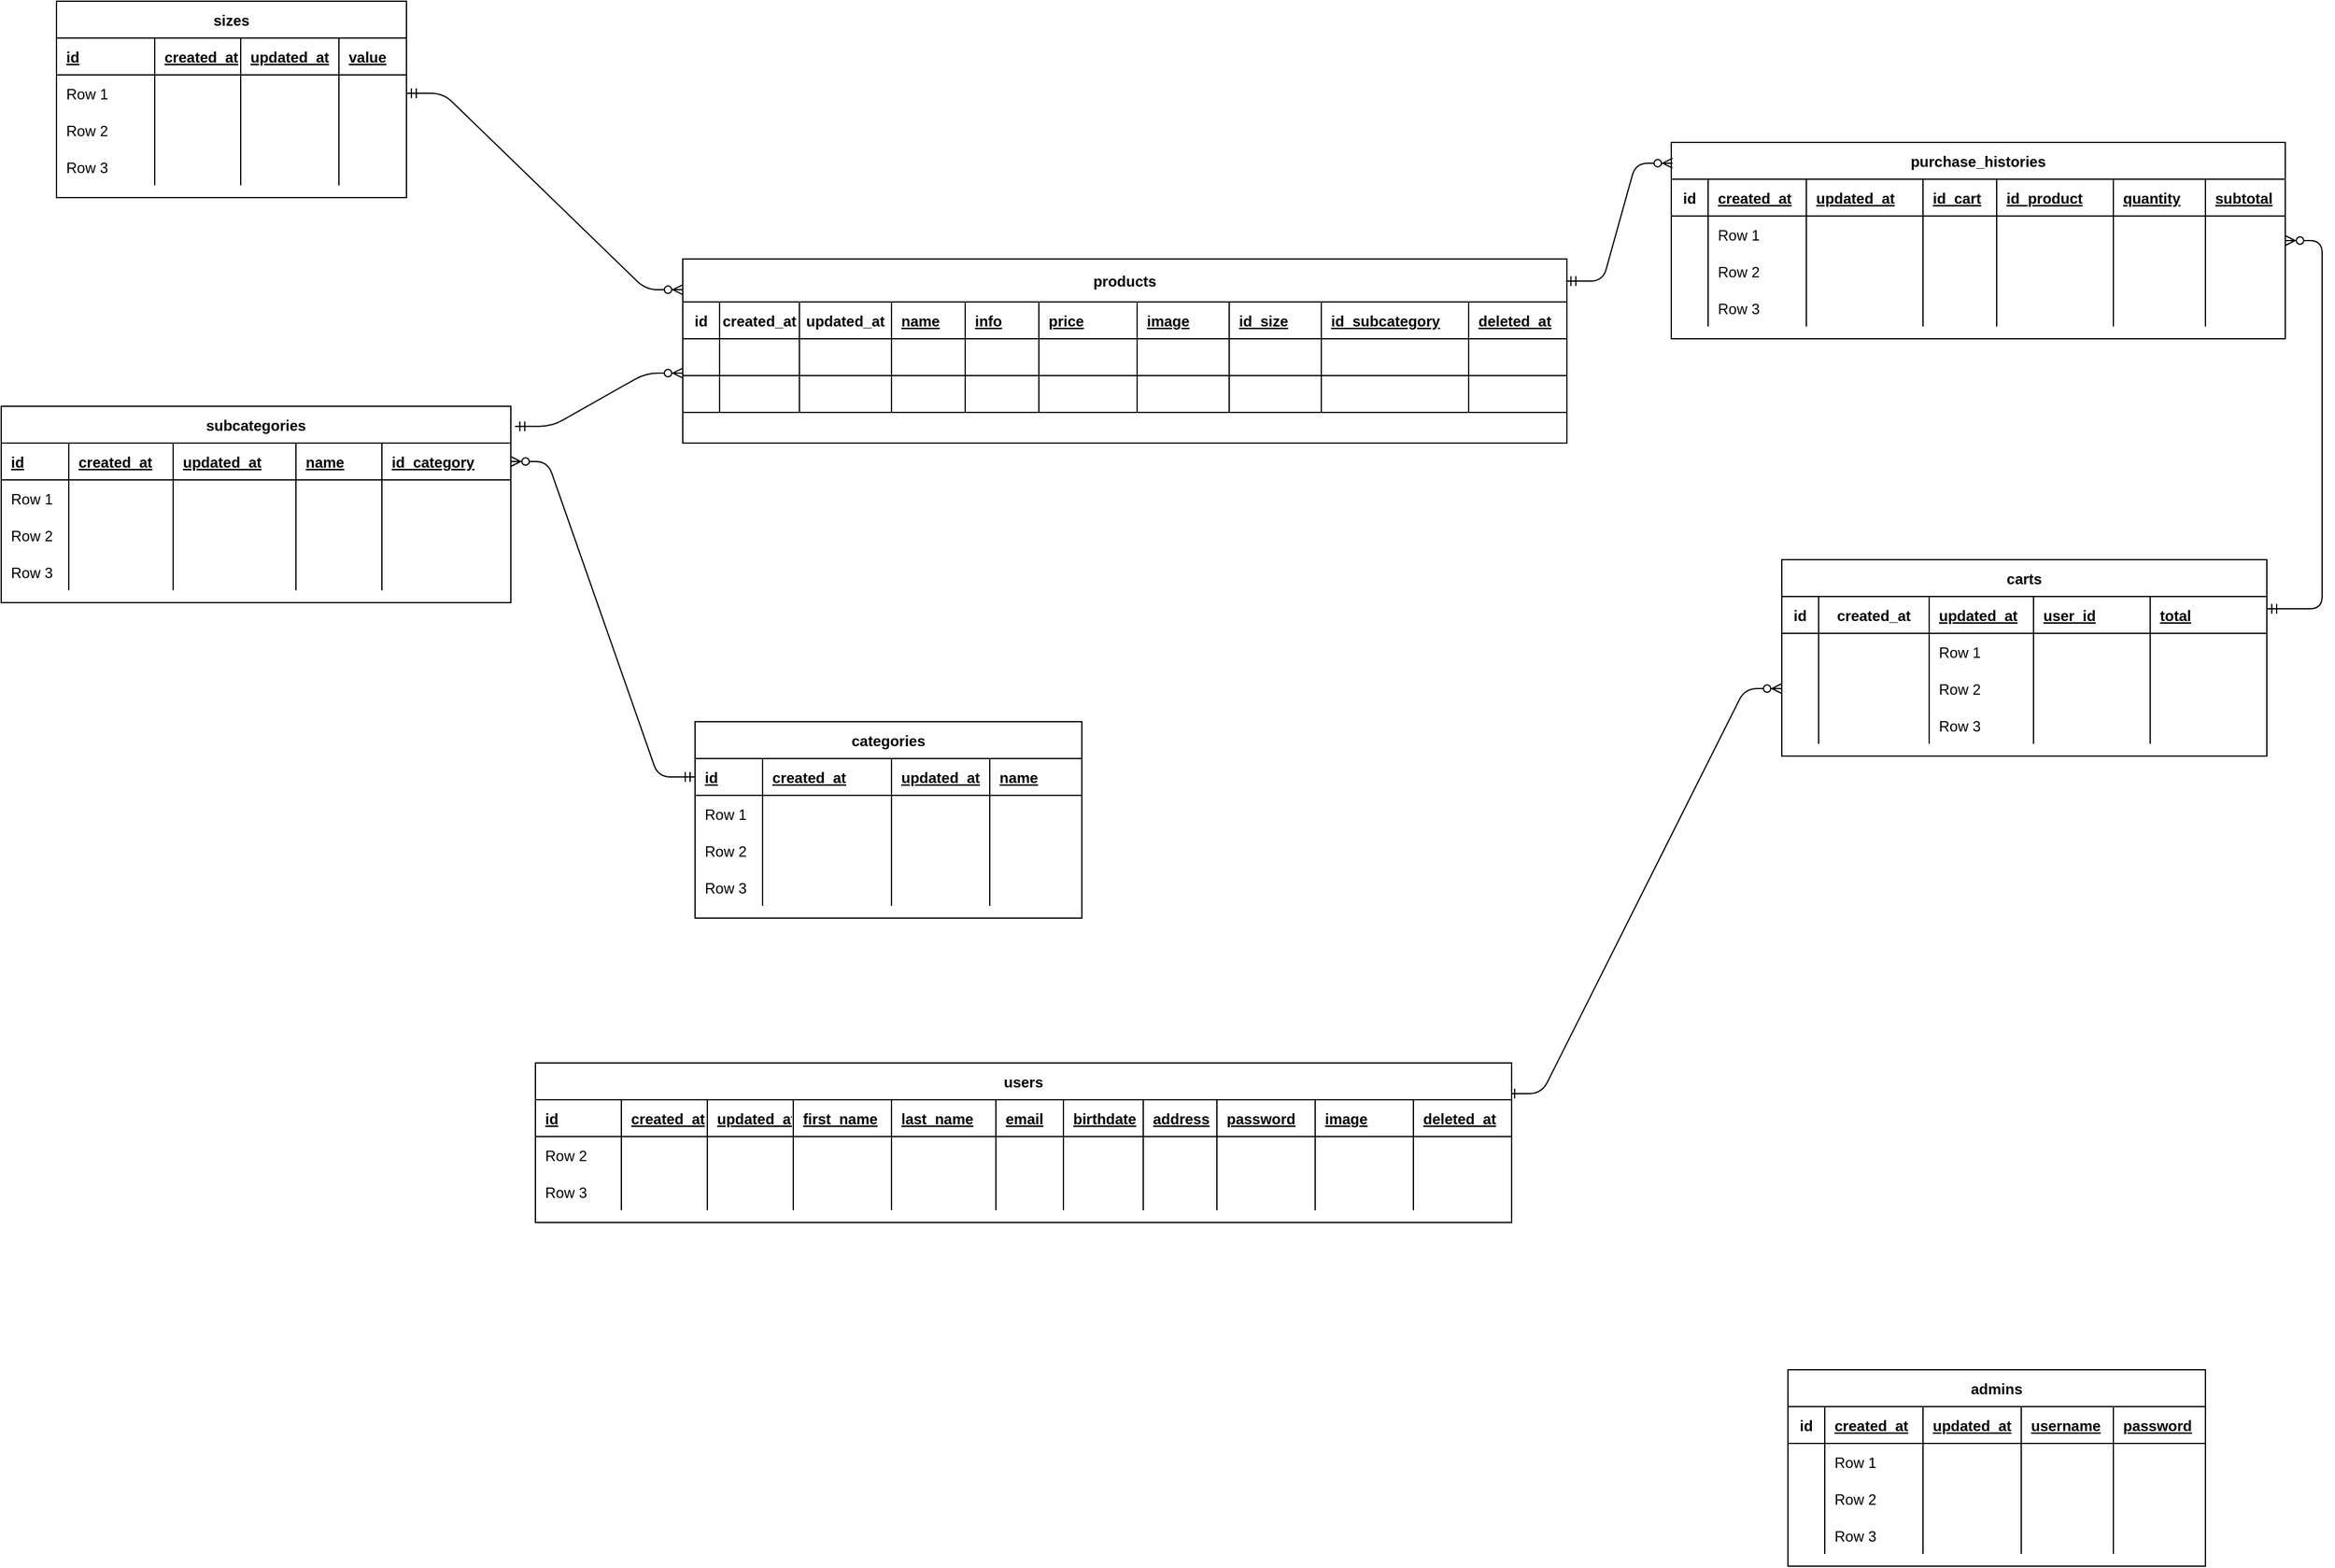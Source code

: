 <mxfile version="14.1.8" type="device"><diagram name="DER" id="-4FCWRaBqkQ8jDI1k2qi"><mxGraphModel dx="7469" dy="1411" grid="1" gridSize="5" guides="1" tooltips="1" connect="1" arrows="1" fold="1" page="1" pageScale="0.6" pageWidth="3300" pageHeight="2339" background="#FFFFFF" math="0" shadow="0" extFonts="Permanent Marker^https://fonts.googleapis.com/css?family=Permanent+Marker"><root><mxCell id="Qbw2oo5-8rwIbCA32xhE-0"/><mxCell id="Qbw2oo5-8rwIbCA32xhE-1" parent="Qbw2oo5-8rwIbCA32xhE-0"/><mxCell id="Qbw2oo5-8rwIbCA32xhE-2" value="" style="edgeStyle=entityRelationEdgeStyle;fontSize=12;html=1;endArrow=ERzeroToMany;startArrow=ERmandOne;exitX=0.993;exitY=0.192;exitDx=0;exitDy=0;exitPerimeter=0;entryX=0;entryY=0.5;entryDx=0;entryDy=0;" parent="Qbw2oo5-8rwIbCA32xhE-1" source="Qbw2oo5-8rwIbCA32xhE-36" target="Qbw2oo5-8rwIbCA32xhE-274" edge="1"><mxGeometry width="100" height="100" relative="1" as="geometry"><mxPoint x="-2575" y="600" as="sourcePoint"/><mxPoint x="-2475" y="500" as="targetPoint"/></mxGeometry></mxCell><mxCell id="Qbw2oo5-8rwIbCA32xhE-3" value="purchase_histories" style="shape=table;startSize=30;container=1;collapsible=1;childLayout=tableLayout;fixedRows=1;rowLines=0;fontStyle=1;align=center;resizeLast=1;" parent="Qbw2oo5-8rwIbCA32xhE-1" vertex="1"><mxGeometry x="-2545" y="150" width="500" height="160" as="geometry"/></mxCell><mxCell id="Qbw2oo5-8rwIbCA32xhE-4" value="" style="shape=partialRectangle;collapsible=0;dropTarget=0;pointerEvents=0;fillColor=none;top=0;left=0;bottom=1;right=0;points=[[0,0.5],[1,0.5]];portConstraint=eastwest;" parent="Qbw2oo5-8rwIbCA32xhE-3" vertex="1"><mxGeometry y="30" width="500" height="30" as="geometry"/></mxCell><mxCell id="Qbw2oo5-8rwIbCA32xhE-5" value="id" style="shape=partialRectangle;connectable=0;fillColor=none;top=0;left=0;bottom=0;right=0;fontStyle=1;overflow=hidden;" parent="Qbw2oo5-8rwIbCA32xhE-4" vertex="1"><mxGeometry width="30" height="30" as="geometry"/></mxCell><mxCell id="Qbw2oo5-8rwIbCA32xhE-6" value="created_at" style="shape=partialRectangle;connectable=0;fillColor=none;top=0;left=0;bottom=0;right=0;align=left;spacingLeft=6;fontStyle=5;overflow=hidden;" parent="Qbw2oo5-8rwIbCA32xhE-4" vertex="1"><mxGeometry x="30" width="80" height="30" as="geometry"/></mxCell><mxCell id="Qbw2oo5-8rwIbCA32xhE-7" value="updated_at" style="shape=partialRectangle;connectable=0;fillColor=none;top=0;left=0;bottom=0;right=0;align=left;spacingLeft=6;fontStyle=5;overflow=hidden;" parent="Qbw2oo5-8rwIbCA32xhE-4" vertex="1"><mxGeometry x="110" width="95" height="30" as="geometry"/></mxCell><mxCell id="Qbw2oo5-8rwIbCA32xhE-8" value="id_cart" style="shape=partialRectangle;connectable=0;fillColor=none;top=0;left=0;bottom=0;right=0;align=left;spacingLeft=6;fontStyle=5;overflow=hidden;" parent="Qbw2oo5-8rwIbCA32xhE-4" vertex="1"><mxGeometry x="205" width="60" height="30" as="geometry"/></mxCell><mxCell id="Qbw2oo5-8rwIbCA32xhE-9" value="id_product" style="shape=partialRectangle;connectable=0;fillColor=none;top=0;left=0;bottom=0;right=0;align=left;spacingLeft=6;fontStyle=5;overflow=hidden;" parent="Qbw2oo5-8rwIbCA32xhE-4" vertex="1"><mxGeometry x="265" width="95" height="30" as="geometry"/></mxCell><mxCell id="Qbw2oo5-8rwIbCA32xhE-10" value="quantity" style="shape=partialRectangle;connectable=0;fillColor=none;top=0;left=0;bottom=0;right=0;align=left;spacingLeft=6;fontStyle=5;overflow=hidden;" parent="Qbw2oo5-8rwIbCA32xhE-4" vertex="1"><mxGeometry x="360" width="75" height="30" as="geometry"/></mxCell><mxCell id="Qbw2oo5-8rwIbCA32xhE-11" value="subtotal" style="shape=partialRectangle;connectable=0;fillColor=none;top=0;left=0;bottom=0;right=0;align=left;spacingLeft=6;fontStyle=5;overflow=hidden;" parent="Qbw2oo5-8rwIbCA32xhE-4" vertex="1"><mxGeometry x="435" width="65" height="30" as="geometry"/></mxCell><mxCell id="Qbw2oo5-8rwIbCA32xhE-12" value="" style="shape=partialRectangle;collapsible=0;dropTarget=0;pointerEvents=0;fillColor=none;top=0;left=0;bottom=0;right=0;points=[[0,0.5],[1,0.5]];portConstraint=eastwest;" parent="Qbw2oo5-8rwIbCA32xhE-3" vertex="1"><mxGeometry y="60" width="500" height="30" as="geometry"/></mxCell><mxCell id="Qbw2oo5-8rwIbCA32xhE-13" value="" style="shape=partialRectangle;connectable=0;fillColor=none;top=0;left=0;bottom=0;right=0;editable=1;overflow=hidden;" parent="Qbw2oo5-8rwIbCA32xhE-12" vertex="1"><mxGeometry width="30" height="30" as="geometry"/></mxCell><mxCell id="Qbw2oo5-8rwIbCA32xhE-14" value="Row 1" style="shape=partialRectangle;connectable=0;fillColor=none;top=0;left=0;bottom=0;right=0;align=left;spacingLeft=6;overflow=hidden;" parent="Qbw2oo5-8rwIbCA32xhE-12" vertex="1"><mxGeometry x="30" width="80" height="30" as="geometry"/></mxCell><mxCell id="Qbw2oo5-8rwIbCA32xhE-15" style="shape=partialRectangle;connectable=0;fillColor=none;top=0;left=0;bottom=0;right=0;align=left;spacingLeft=6;overflow=hidden;" parent="Qbw2oo5-8rwIbCA32xhE-12" vertex="1"><mxGeometry x="110" width="95" height="30" as="geometry"/></mxCell><mxCell id="Qbw2oo5-8rwIbCA32xhE-16" style="shape=partialRectangle;connectable=0;fillColor=none;top=0;left=0;bottom=0;right=0;align=left;spacingLeft=6;overflow=hidden;" parent="Qbw2oo5-8rwIbCA32xhE-12" vertex="1"><mxGeometry x="205" width="60" height="30" as="geometry"/></mxCell><mxCell id="Qbw2oo5-8rwIbCA32xhE-17" style="shape=partialRectangle;connectable=0;fillColor=none;top=0;left=0;bottom=0;right=0;align=left;spacingLeft=6;overflow=hidden;" parent="Qbw2oo5-8rwIbCA32xhE-12" vertex="1"><mxGeometry x="265" width="95" height="30" as="geometry"/></mxCell><mxCell id="Qbw2oo5-8rwIbCA32xhE-18" style="shape=partialRectangle;connectable=0;fillColor=none;top=0;left=0;bottom=0;right=0;align=left;spacingLeft=6;overflow=hidden;" parent="Qbw2oo5-8rwIbCA32xhE-12" vertex="1"><mxGeometry x="360" width="75" height="30" as="geometry"/></mxCell><mxCell id="Qbw2oo5-8rwIbCA32xhE-19" style="shape=partialRectangle;connectable=0;fillColor=none;top=0;left=0;bottom=0;right=0;align=left;spacingLeft=6;overflow=hidden;" parent="Qbw2oo5-8rwIbCA32xhE-12" vertex="1"><mxGeometry x="435" width="65" height="30" as="geometry"/></mxCell><mxCell id="Qbw2oo5-8rwIbCA32xhE-20" value="" style="shape=partialRectangle;collapsible=0;dropTarget=0;pointerEvents=0;fillColor=none;top=0;left=0;bottom=0;right=0;points=[[0,0.5],[1,0.5]];portConstraint=eastwest;" parent="Qbw2oo5-8rwIbCA32xhE-3" vertex="1"><mxGeometry y="90" width="500" height="30" as="geometry"/></mxCell><mxCell id="Qbw2oo5-8rwIbCA32xhE-21" value="" style="shape=partialRectangle;connectable=0;fillColor=none;top=0;left=0;bottom=0;right=0;editable=1;overflow=hidden;" parent="Qbw2oo5-8rwIbCA32xhE-20" vertex="1"><mxGeometry width="30" height="30" as="geometry"/></mxCell><mxCell id="Qbw2oo5-8rwIbCA32xhE-22" value="Row 2" style="shape=partialRectangle;connectable=0;fillColor=none;top=0;left=0;bottom=0;right=0;align=left;spacingLeft=6;overflow=hidden;" parent="Qbw2oo5-8rwIbCA32xhE-20" vertex="1"><mxGeometry x="30" width="80" height="30" as="geometry"/></mxCell><mxCell id="Qbw2oo5-8rwIbCA32xhE-23" style="shape=partialRectangle;connectable=0;fillColor=none;top=0;left=0;bottom=0;right=0;align=left;spacingLeft=6;overflow=hidden;" parent="Qbw2oo5-8rwIbCA32xhE-20" vertex="1"><mxGeometry x="110" width="95" height="30" as="geometry"/></mxCell><mxCell id="Qbw2oo5-8rwIbCA32xhE-24" style="shape=partialRectangle;connectable=0;fillColor=none;top=0;left=0;bottom=0;right=0;align=left;spacingLeft=6;overflow=hidden;" parent="Qbw2oo5-8rwIbCA32xhE-20" vertex="1"><mxGeometry x="205" width="60" height="30" as="geometry"/></mxCell><mxCell id="Qbw2oo5-8rwIbCA32xhE-25" style="shape=partialRectangle;connectable=0;fillColor=none;top=0;left=0;bottom=0;right=0;align=left;spacingLeft=6;overflow=hidden;" parent="Qbw2oo5-8rwIbCA32xhE-20" vertex="1"><mxGeometry x="265" width="95" height="30" as="geometry"/></mxCell><mxCell id="Qbw2oo5-8rwIbCA32xhE-26" style="shape=partialRectangle;connectable=0;fillColor=none;top=0;left=0;bottom=0;right=0;align=left;spacingLeft=6;overflow=hidden;" parent="Qbw2oo5-8rwIbCA32xhE-20" vertex="1"><mxGeometry x="360" width="75" height="30" as="geometry"/></mxCell><mxCell id="Qbw2oo5-8rwIbCA32xhE-27" style="shape=partialRectangle;connectable=0;fillColor=none;top=0;left=0;bottom=0;right=0;align=left;spacingLeft=6;overflow=hidden;" parent="Qbw2oo5-8rwIbCA32xhE-20" vertex="1"><mxGeometry x="435" width="65" height="30" as="geometry"/></mxCell><mxCell id="Qbw2oo5-8rwIbCA32xhE-28" value="" style="shape=partialRectangle;collapsible=0;dropTarget=0;pointerEvents=0;fillColor=none;top=0;left=0;bottom=0;right=0;points=[[0,0.5],[1,0.5]];portConstraint=eastwest;" parent="Qbw2oo5-8rwIbCA32xhE-3" vertex="1"><mxGeometry y="120" width="500" height="30" as="geometry"/></mxCell><mxCell id="Qbw2oo5-8rwIbCA32xhE-29" value="" style="shape=partialRectangle;connectable=0;fillColor=none;top=0;left=0;bottom=0;right=0;editable=1;overflow=hidden;" parent="Qbw2oo5-8rwIbCA32xhE-28" vertex="1"><mxGeometry width="30" height="30" as="geometry"/></mxCell><mxCell id="Qbw2oo5-8rwIbCA32xhE-30" value="Row 3" style="shape=partialRectangle;connectable=0;fillColor=none;top=0;left=0;bottom=0;right=0;align=left;spacingLeft=6;overflow=hidden;" parent="Qbw2oo5-8rwIbCA32xhE-28" vertex="1"><mxGeometry x="30" width="80" height="30" as="geometry"/></mxCell><mxCell id="Qbw2oo5-8rwIbCA32xhE-31" style="shape=partialRectangle;connectable=0;fillColor=none;top=0;left=0;bottom=0;right=0;align=left;spacingLeft=6;overflow=hidden;" parent="Qbw2oo5-8rwIbCA32xhE-28" vertex="1"><mxGeometry x="110" width="95" height="30" as="geometry"/></mxCell><mxCell id="Qbw2oo5-8rwIbCA32xhE-32" style="shape=partialRectangle;connectable=0;fillColor=none;top=0;left=0;bottom=0;right=0;align=left;spacingLeft=6;overflow=hidden;" parent="Qbw2oo5-8rwIbCA32xhE-28" vertex="1"><mxGeometry x="205" width="60" height="30" as="geometry"/></mxCell><mxCell id="Qbw2oo5-8rwIbCA32xhE-33" style="shape=partialRectangle;connectable=0;fillColor=none;top=0;left=0;bottom=0;right=0;align=left;spacingLeft=6;overflow=hidden;" parent="Qbw2oo5-8rwIbCA32xhE-28" vertex="1"><mxGeometry x="265" width="95" height="30" as="geometry"/></mxCell><mxCell id="Qbw2oo5-8rwIbCA32xhE-34" style="shape=partialRectangle;connectable=0;fillColor=none;top=0;left=0;bottom=0;right=0;align=left;spacingLeft=6;overflow=hidden;" parent="Qbw2oo5-8rwIbCA32xhE-28" vertex="1"><mxGeometry x="360" width="75" height="30" as="geometry"/></mxCell><mxCell id="Qbw2oo5-8rwIbCA32xhE-35" style="shape=partialRectangle;connectable=0;fillColor=none;top=0;left=0;bottom=0;right=0;align=left;spacingLeft=6;overflow=hidden;" parent="Qbw2oo5-8rwIbCA32xhE-28" vertex="1"><mxGeometry x="435" width="65" height="30" as="geometry"/></mxCell><mxCell id="Qbw2oo5-8rwIbCA32xhE-36" value="users" style="shape=table;startSize=30;container=1;collapsible=1;childLayout=tableLayout;fixedRows=1;rowLines=0;fontStyle=1;align=center;resizeLast=1;" parent="Qbw2oo5-8rwIbCA32xhE-1" vertex="1"><mxGeometry x="-3470" y="900" width="795" height="130" as="geometry"/></mxCell><mxCell id="Qbw2oo5-8rwIbCA32xhE-37" value="" style="shape=partialRectangle;collapsible=0;dropTarget=0;pointerEvents=0;fillColor=none;top=0;left=0;bottom=1;right=0;points=[[0,0.5],[1,0.5]];portConstraint=eastwest;" parent="Qbw2oo5-8rwIbCA32xhE-36" vertex="1"><mxGeometry y="30" width="795" height="30" as="geometry"/></mxCell><mxCell id="Qbw2oo5-8rwIbCA32xhE-38" value="id" style="shape=partialRectangle;connectable=0;fillColor=none;top=0;left=0;bottom=0;right=0;align=left;spacingLeft=6;fontStyle=5;overflow=hidden;" parent="Qbw2oo5-8rwIbCA32xhE-37" vertex="1"><mxGeometry width="70" height="30" as="geometry"/></mxCell><mxCell id="Qbw2oo5-8rwIbCA32xhE-39" value="created_at" style="shape=partialRectangle;connectable=0;fillColor=none;top=0;left=0;bottom=0;right=0;align=left;spacingLeft=6;fontStyle=5;overflow=hidden;" parent="Qbw2oo5-8rwIbCA32xhE-37" vertex="1"><mxGeometry x="70" width="70" height="30" as="geometry"/></mxCell><mxCell id="Qbw2oo5-8rwIbCA32xhE-40" value="updated_at" style="shape=partialRectangle;connectable=0;fillColor=none;top=0;left=0;bottom=0;right=0;align=left;spacingLeft=6;fontStyle=5;overflow=hidden;" parent="Qbw2oo5-8rwIbCA32xhE-37" vertex="1"><mxGeometry x="140" width="70" height="30" as="geometry"/></mxCell><mxCell id="Qbw2oo5-8rwIbCA32xhE-41" value="first_name" style="shape=partialRectangle;connectable=0;fillColor=none;top=0;left=0;bottom=0;right=0;align=left;spacingLeft=6;fontStyle=5;overflow=hidden;" parent="Qbw2oo5-8rwIbCA32xhE-37" vertex="1"><mxGeometry x="210" width="80" height="30" as="geometry"/></mxCell><mxCell id="Qbw2oo5-8rwIbCA32xhE-42" value="last_name" style="shape=partialRectangle;connectable=0;fillColor=none;top=0;left=0;bottom=0;right=0;align=left;spacingLeft=6;fontStyle=5;overflow=hidden;" parent="Qbw2oo5-8rwIbCA32xhE-37" vertex="1"><mxGeometry x="290" width="85" height="30" as="geometry"/></mxCell><mxCell id="Qbw2oo5-8rwIbCA32xhE-43" value="email" style="shape=partialRectangle;connectable=0;fillColor=none;top=0;left=0;bottom=0;right=0;align=left;spacingLeft=6;fontStyle=5;overflow=hidden;" parent="Qbw2oo5-8rwIbCA32xhE-37" vertex="1"><mxGeometry x="375" width="55" height="30" as="geometry"/></mxCell><mxCell id="Qbw2oo5-8rwIbCA32xhE-44" value="birthdate" style="shape=partialRectangle;connectable=0;fillColor=none;top=0;left=0;bottom=0;right=0;align=left;spacingLeft=6;fontStyle=5;overflow=hidden;" parent="Qbw2oo5-8rwIbCA32xhE-37" vertex="1"><mxGeometry x="430" width="65" height="30" as="geometry"/></mxCell><mxCell id="Qbw2oo5-8rwIbCA32xhE-45" value="address" style="shape=partialRectangle;connectable=0;fillColor=none;top=0;left=0;bottom=0;right=0;align=left;spacingLeft=6;fontStyle=5;overflow=hidden;" parent="Qbw2oo5-8rwIbCA32xhE-37" vertex="1"><mxGeometry x="495" width="60" height="30" as="geometry"/></mxCell><mxCell id="Qbw2oo5-8rwIbCA32xhE-46" value="password" style="shape=partialRectangle;connectable=0;fillColor=none;top=0;left=0;bottom=0;right=0;align=left;spacingLeft=6;fontStyle=5;overflow=hidden;" parent="Qbw2oo5-8rwIbCA32xhE-37" vertex="1"><mxGeometry x="555" width="80" height="30" as="geometry"/></mxCell><mxCell id="Qbw2oo5-8rwIbCA32xhE-47" value="image" style="shape=partialRectangle;connectable=0;fillColor=none;top=0;left=0;bottom=0;right=0;align=left;spacingLeft=6;fontStyle=5;overflow=hidden;" parent="Qbw2oo5-8rwIbCA32xhE-37" vertex="1"><mxGeometry x="635" width="80" height="30" as="geometry"/></mxCell><mxCell id="Do9WdGIRRU_1_sgAlhTp-4" value="deleted_at" style="shape=partialRectangle;connectable=0;fillColor=none;top=0;left=0;bottom=0;right=0;align=left;spacingLeft=6;fontStyle=5;overflow=hidden;" vertex="1" parent="Qbw2oo5-8rwIbCA32xhE-37"><mxGeometry x="715" width="80" height="30" as="geometry"/></mxCell><mxCell id="Qbw2oo5-8rwIbCA32xhE-48" value="" style="shape=partialRectangle;collapsible=0;dropTarget=0;pointerEvents=0;fillColor=none;top=0;left=0;bottom=0;right=0;points=[[0,0.5],[1,0.5]];portConstraint=eastwest;" parent="Qbw2oo5-8rwIbCA32xhE-36" vertex="1"><mxGeometry y="60" width="795" height="30" as="geometry"/></mxCell><mxCell id="Qbw2oo5-8rwIbCA32xhE-49" value="Row 2" style="shape=partialRectangle;connectable=0;fillColor=none;top=0;left=0;bottom=0;right=0;align=left;spacingLeft=6;overflow=hidden;" parent="Qbw2oo5-8rwIbCA32xhE-48" vertex="1"><mxGeometry width="70" height="30" as="geometry"/></mxCell><mxCell id="Qbw2oo5-8rwIbCA32xhE-50" style="shape=partialRectangle;connectable=0;fillColor=none;top=0;left=0;bottom=0;right=0;align=left;spacingLeft=6;overflow=hidden;" parent="Qbw2oo5-8rwIbCA32xhE-48" vertex="1"><mxGeometry x="70" width="70" height="30" as="geometry"/></mxCell><mxCell id="Qbw2oo5-8rwIbCA32xhE-51" style="shape=partialRectangle;connectable=0;fillColor=none;top=0;left=0;bottom=0;right=0;align=left;spacingLeft=6;overflow=hidden;" parent="Qbw2oo5-8rwIbCA32xhE-48" vertex="1"><mxGeometry x="140" width="70" height="30" as="geometry"/></mxCell><mxCell id="Qbw2oo5-8rwIbCA32xhE-52" style="shape=partialRectangle;connectable=0;fillColor=none;top=0;left=0;bottom=0;right=0;align=left;spacingLeft=6;overflow=hidden;" parent="Qbw2oo5-8rwIbCA32xhE-48" vertex="1"><mxGeometry x="210" width="80" height="30" as="geometry"/></mxCell><mxCell id="Qbw2oo5-8rwIbCA32xhE-53" style="shape=partialRectangle;connectable=0;fillColor=none;top=0;left=0;bottom=0;right=0;align=left;spacingLeft=6;overflow=hidden;" parent="Qbw2oo5-8rwIbCA32xhE-48" vertex="1"><mxGeometry x="290" width="85" height="30" as="geometry"/></mxCell><mxCell id="Qbw2oo5-8rwIbCA32xhE-54" style="shape=partialRectangle;connectable=0;fillColor=none;top=0;left=0;bottom=0;right=0;align=left;spacingLeft=6;overflow=hidden;" parent="Qbw2oo5-8rwIbCA32xhE-48" vertex="1"><mxGeometry x="375" width="55" height="30" as="geometry"/></mxCell><mxCell id="Qbw2oo5-8rwIbCA32xhE-55" style="shape=partialRectangle;connectable=0;fillColor=none;top=0;left=0;bottom=0;right=0;align=left;spacingLeft=6;overflow=hidden;" parent="Qbw2oo5-8rwIbCA32xhE-48" vertex="1"><mxGeometry x="430" width="65" height="30" as="geometry"/></mxCell><mxCell id="Qbw2oo5-8rwIbCA32xhE-56" style="shape=partialRectangle;connectable=0;fillColor=none;top=0;left=0;bottom=0;right=0;align=left;spacingLeft=6;overflow=hidden;" parent="Qbw2oo5-8rwIbCA32xhE-48" vertex="1"><mxGeometry x="495" width="60" height="30" as="geometry"/></mxCell><mxCell id="Qbw2oo5-8rwIbCA32xhE-57" style="shape=partialRectangle;connectable=0;fillColor=none;top=0;left=0;bottom=0;right=0;align=left;spacingLeft=6;overflow=hidden;" parent="Qbw2oo5-8rwIbCA32xhE-48" vertex="1"><mxGeometry x="555" width="80" height="30" as="geometry"/></mxCell><mxCell id="Qbw2oo5-8rwIbCA32xhE-58" style="shape=partialRectangle;connectable=0;fillColor=none;top=0;left=0;bottom=0;right=0;align=left;spacingLeft=6;overflow=hidden;" parent="Qbw2oo5-8rwIbCA32xhE-48" vertex="1"><mxGeometry x="635" width="80" height="30" as="geometry"/></mxCell><mxCell id="Do9WdGIRRU_1_sgAlhTp-5" style="shape=partialRectangle;connectable=0;fillColor=none;top=0;left=0;bottom=0;right=0;align=left;spacingLeft=6;overflow=hidden;" vertex="1" parent="Qbw2oo5-8rwIbCA32xhE-48"><mxGeometry x="715" width="80" height="30" as="geometry"/></mxCell><mxCell id="Qbw2oo5-8rwIbCA32xhE-59" value="" style="shape=partialRectangle;collapsible=0;dropTarget=0;pointerEvents=0;fillColor=none;top=0;left=0;bottom=0;right=0;points=[[0,0.5],[1,0.5]];portConstraint=eastwest;" parent="Qbw2oo5-8rwIbCA32xhE-36" vertex="1"><mxGeometry y="90" width="795" height="30" as="geometry"/></mxCell><mxCell id="Qbw2oo5-8rwIbCA32xhE-60" value="Row 3" style="shape=partialRectangle;connectable=0;fillColor=none;top=0;left=0;bottom=0;right=0;align=left;spacingLeft=6;overflow=hidden;" parent="Qbw2oo5-8rwIbCA32xhE-59" vertex="1"><mxGeometry width="70" height="30" as="geometry"/></mxCell><mxCell id="Qbw2oo5-8rwIbCA32xhE-61" style="shape=partialRectangle;connectable=0;fillColor=none;top=0;left=0;bottom=0;right=0;align=left;spacingLeft=6;overflow=hidden;" parent="Qbw2oo5-8rwIbCA32xhE-59" vertex="1"><mxGeometry x="70" width="70" height="30" as="geometry"/></mxCell><mxCell id="Qbw2oo5-8rwIbCA32xhE-62" style="shape=partialRectangle;connectable=0;fillColor=none;top=0;left=0;bottom=0;right=0;align=left;spacingLeft=6;overflow=hidden;" parent="Qbw2oo5-8rwIbCA32xhE-59" vertex="1"><mxGeometry x="140" width="70" height="30" as="geometry"/></mxCell><mxCell id="Qbw2oo5-8rwIbCA32xhE-63" style="shape=partialRectangle;connectable=0;fillColor=none;top=0;left=0;bottom=0;right=0;align=left;spacingLeft=6;overflow=hidden;" parent="Qbw2oo5-8rwIbCA32xhE-59" vertex="1"><mxGeometry x="210" width="80" height="30" as="geometry"/></mxCell><mxCell id="Qbw2oo5-8rwIbCA32xhE-64" style="shape=partialRectangle;connectable=0;fillColor=none;top=0;left=0;bottom=0;right=0;align=left;spacingLeft=6;overflow=hidden;" parent="Qbw2oo5-8rwIbCA32xhE-59" vertex="1"><mxGeometry x="290" width="85" height="30" as="geometry"/></mxCell><mxCell id="Qbw2oo5-8rwIbCA32xhE-65" style="shape=partialRectangle;connectable=0;fillColor=none;top=0;left=0;bottom=0;right=0;align=left;spacingLeft=6;overflow=hidden;" parent="Qbw2oo5-8rwIbCA32xhE-59" vertex="1"><mxGeometry x="375" width="55" height="30" as="geometry"/></mxCell><mxCell id="Qbw2oo5-8rwIbCA32xhE-66" style="shape=partialRectangle;connectable=0;fillColor=none;top=0;left=0;bottom=0;right=0;align=left;spacingLeft=6;overflow=hidden;" parent="Qbw2oo5-8rwIbCA32xhE-59" vertex="1"><mxGeometry x="430" width="65" height="30" as="geometry"/></mxCell><mxCell id="Qbw2oo5-8rwIbCA32xhE-67" style="shape=partialRectangle;connectable=0;fillColor=none;top=0;left=0;bottom=0;right=0;align=left;spacingLeft=6;overflow=hidden;" parent="Qbw2oo5-8rwIbCA32xhE-59" vertex="1"><mxGeometry x="495" width="60" height="30" as="geometry"/></mxCell><mxCell id="Qbw2oo5-8rwIbCA32xhE-68" style="shape=partialRectangle;connectable=0;fillColor=none;top=0;left=0;bottom=0;right=0;align=left;spacingLeft=6;overflow=hidden;" parent="Qbw2oo5-8rwIbCA32xhE-59" vertex="1"><mxGeometry x="555" width="80" height="30" as="geometry"/></mxCell><mxCell id="Qbw2oo5-8rwIbCA32xhE-69" style="shape=partialRectangle;connectable=0;fillColor=none;top=0;left=0;bottom=0;right=0;align=left;spacingLeft=6;overflow=hidden;" parent="Qbw2oo5-8rwIbCA32xhE-59" vertex="1"><mxGeometry x="635" width="80" height="30" as="geometry"/></mxCell><mxCell id="Do9WdGIRRU_1_sgAlhTp-6" style="shape=partialRectangle;connectable=0;fillColor=none;top=0;left=0;bottom=0;right=0;align=left;spacingLeft=6;overflow=hidden;" vertex="1" parent="Qbw2oo5-8rwIbCA32xhE-59"><mxGeometry x="715" width="80" height="30" as="geometry"/></mxCell><mxCell id="Qbw2oo5-8rwIbCA32xhE-70" value="categories" style="shape=table;startSize=30;container=1;collapsible=1;childLayout=tableLayout;fixedRows=1;rowLines=0;fontStyle=1;align=center;resizeLast=1;" parent="Qbw2oo5-8rwIbCA32xhE-1" vertex="1"><mxGeometry x="-3340" y="622" width="315" height="160" as="geometry"/></mxCell><mxCell id="Qbw2oo5-8rwIbCA32xhE-71" value="" style="shape=partialRectangle;collapsible=0;dropTarget=0;pointerEvents=0;fillColor=none;top=0;left=0;bottom=1;right=0;points=[[0,0.5],[1,0.5]];portConstraint=eastwest;" parent="Qbw2oo5-8rwIbCA32xhE-70" vertex="1"><mxGeometry y="30" width="315" height="30" as="geometry"/></mxCell><mxCell id="Qbw2oo5-8rwIbCA32xhE-72" value="id" style="shape=partialRectangle;connectable=0;fillColor=none;top=0;left=0;bottom=0;right=0;align=left;spacingLeft=6;fontStyle=5;overflow=hidden;" parent="Qbw2oo5-8rwIbCA32xhE-71" vertex="1"><mxGeometry width="55" height="30" as="geometry"/></mxCell><mxCell id="Qbw2oo5-8rwIbCA32xhE-73" value="created_at" style="shape=partialRectangle;connectable=0;fillColor=none;top=0;left=0;bottom=0;right=0;align=left;spacingLeft=6;fontStyle=5;overflow=hidden;" parent="Qbw2oo5-8rwIbCA32xhE-71" vertex="1"><mxGeometry x="55" width="105" height="30" as="geometry"/></mxCell><mxCell id="Qbw2oo5-8rwIbCA32xhE-74" value="updated_at" style="shape=partialRectangle;connectable=0;fillColor=none;top=0;left=0;bottom=0;right=0;align=left;spacingLeft=6;fontStyle=5;overflow=hidden;" parent="Qbw2oo5-8rwIbCA32xhE-71" vertex="1"><mxGeometry x="160" width="80" height="30" as="geometry"/></mxCell><mxCell id="Qbw2oo5-8rwIbCA32xhE-75" value="name" style="shape=partialRectangle;connectable=0;fillColor=none;top=0;left=0;bottom=0;right=0;align=left;spacingLeft=6;fontStyle=5;overflow=hidden;" parent="Qbw2oo5-8rwIbCA32xhE-71" vertex="1"><mxGeometry x="240" width="75" height="30" as="geometry"/></mxCell><mxCell id="Qbw2oo5-8rwIbCA32xhE-76" value="" style="shape=partialRectangle;collapsible=0;dropTarget=0;pointerEvents=0;fillColor=none;top=0;left=0;bottom=0;right=0;points=[[0,0.5],[1,0.5]];portConstraint=eastwest;" parent="Qbw2oo5-8rwIbCA32xhE-70" vertex="1"><mxGeometry y="60" width="315" height="30" as="geometry"/></mxCell><mxCell id="Qbw2oo5-8rwIbCA32xhE-77" value="Row 1" style="shape=partialRectangle;connectable=0;fillColor=none;top=0;left=0;bottom=0;right=0;align=left;spacingLeft=6;overflow=hidden;" parent="Qbw2oo5-8rwIbCA32xhE-76" vertex="1"><mxGeometry width="55" height="30" as="geometry"/></mxCell><mxCell id="Qbw2oo5-8rwIbCA32xhE-78" style="shape=partialRectangle;connectable=0;fillColor=none;top=0;left=0;bottom=0;right=0;align=left;spacingLeft=6;overflow=hidden;" parent="Qbw2oo5-8rwIbCA32xhE-76" vertex="1"><mxGeometry x="55" width="105" height="30" as="geometry"/></mxCell><mxCell id="Qbw2oo5-8rwIbCA32xhE-79" style="shape=partialRectangle;connectable=0;fillColor=none;top=0;left=0;bottom=0;right=0;align=left;spacingLeft=6;overflow=hidden;" parent="Qbw2oo5-8rwIbCA32xhE-76" vertex="1"><mxGeometry x="160" width="80" height="30" as="geometry"/></mxCell><mxCell id="Qbw2oo5-8rwIbCA32xhE-80" style="shape=partialRectangle;connectable=0;fillColor=none;top=0;left=0;bottom=0;right=0;align=left;spacingLeft=6;overflow=hidden;" parent="Qbw2oo5-8rwIbCA32xhE-76" vertex="1"><mxGeometry x="240" width="75" height="30" as="geometry"/></mxCell><mxCell id="Qbw2oo5-8rwIbCA32xhE-81" value="" style="shape=partialRectangle;collapsible=0;dropTarget=0;pointerEvents=0;fillColor=none;top=0;left=0;bottom=0;right=0;points=[[0,0.5],[1,0.5]];portConstraint=eastwest;" parent="Qbw2oo5-8rwIbCA32xhE-70" vertex="1"><mxGeometry y="90" width="315" height="30" as="geometry"/></mxCell><mxCell id="Qbw2oo5-8rwIbCA32xhE-82" value="Row 2" style="shape=partialRectangle;connectable=0;fillColor=none;top=0;left=0;bottom=0;right=0;align=left;spacingLeft=6;overflow=hidden;" parent="Qbw2oo5-8rwIbCA32xhE-81" vertex="1"><mxGeometry width="55" height="30" as="geometry"/></mxCell><mxCell id="Qbw2oo5-8rwIbCA32xhE-83" style="shape=partialRectangle;connectable=0;fillColor=none;top=0;left=0;bottom=0;right=0;align=left;spacingLeft=6;overflow=hidden;" parent="Qbw2oo5-8rwIbCA32xhE-81" vertex="1"><mxGeometry x="55" width="105" height="30" as="geometry"/></mxCell><mxCell id="Qbw2oo5-8rwIbCA32xhE-84" style="shape=partialRectangle;connectable=0;fillColor=none;top=0;left=0;bottom=0;right=0;align=left;spacingLeft=6;overflow=hidden;" parent="Qbw2oo5-8rwIbCA32xhE-81" vertex="1"><mxGeometry x="160" width="80" height="30" as="geometry"/></mxCell><mxCell id="Qbw2oo5-8rwIbCA32xhE-85" style="shape=partialRectangle;connectable=0;fillColor=none;top=0;left=0;bottom=0;right=0;align=left;spacingLeft=6;overflow=hidden;" parent="Qbw2oo5-8rwIbCA32xhE-81" vertex="1"><mxGeometry x="240" width="75" height="30" as="geometry"/></mxCell><mxCell id="Qbw2oo5-8rwIbCA32xhE-86" value="" style="shape=partialRectangle;collapsible=0;dropTarget=0;pointerEvents=0;fillColor=none;top=0;left=0;bottom=0;right=0;points=[[0,0.5],[1,0.5]];portConstraint=eastwest;" parent="Qbw2oo5-8rwIbCA32xhE-70" vertex="1"><mxGeometry y="120" width="315" height="30" as="geometry"/></mxCell><mxCell id="Qbw2oo5-8rwIbCA32xhE-87" value="Row 3" style="shape=partialRectangle;connectable=0;fillColor=none;top=0;left=0;bottom=0;right=0;align=left;spacingLeft=6;overflow=hidden;" parent="Qbw2oo5-8rwIbCA32xhE-86" vertex="1"><mxGeometry width="55" height="30" as="geometry"/></mxCell><mxCell id="Qbw2oo5-8rwIbCA32xhE-88" style="shape=partialRectangle;connectable=0;fillColor=none;top=0;left=0;bottom=0;right=0;align=left;spacingLeft=6;overflow=hidden;" parent="Qbw2oo5-8rwIbCA32xhE-86" vertex="1"><mxGeometry x="55" width="105" height="30" as="geometry"/></mxCell><mxCell id="Qbw2oo5-8rwIbCA32xhE-89" style="shape=partialRectangle;connectable=0;fillColor=none;top=0;left=0;bottom=0;right=0;align=left;spacingLeft=6;overflow=hidden;" parent="Qbw2oo5-8rwIbCA32xhE-86" vertex="1"><mxGeometry x="160" width="80" height="30" as="geometry"/></mxCell><mxCell id="Qbw2oo5-8rwIbCA32xhE-90" style="shape=partialRectangle;connectable=0;fillColor=none;top=0;left=0;bottom=0;right=0;align=left;spacingLeft=6;overflow=hidden;" parent="Qbw2oo5-8rwIbCA32xhE-86" vertex="1"><mxGeometry x="240" width="75" height="30" as="geometry"/></mxCell><mxCell id="Qbw2oo5-8rwIbCA32xhE-91" value="products" style="shape=table;startSize=35;container=1;collapsible=1;childLayout=tableLayout;fixedRows=1;rowLines=0;fontStyle=1;align=center;resizeLast=1;" parent="Qbw2oo5-8rwIbCA32xhE-1" vertex="1"><mxGeometry x="-3350" y="245" width="720" height="150" as="geometry"/></mxCell><mxCell id="Qbw2oo5-8rwIbCA32xhE-92" value="" style="shape=partialRectangle;collapsible=0;dropTarget=0;pointerEvents=0;fillColor=none;top=0;left=0;bottom=1;right=0;points=[[0,0.5],[1,0.5]];portConstraint=eastwest;" parent="Qbw2oo5-8rwIbCA32xhE-91" vertex="1"><mxGeometry y="35" width="720" height="30" as="geometry"/></mxCell><mxCell id="Qbw2oo5-8rwIbCA32xhE-93" value="id" style="shape=partialRectangle;connectable=0;fillColor=none;top=0;left=0;bottom=0;right=0;fontStyle=1;overflow=hidden;" parent="Qbw2oo5-8rwIbCA32xhE-92" vertex="1"><mxGeometry width="30" height="30" as="geometry"/></mxCell><mxCell id="Qbw2oo5-8rwIbCA32xhE-94" value="created_at" style="shape=partialRectangle;connectable=0;fillColor=none;top=0;left=0;bottom=0;right=0;fontStyle=1;overflow=hidden;" parent="Qbw2oo5-8rwIbCA32xhE-92" vertex="1"><mxGeometry x="30" width="65" height="30" as="geometry"/></mxCell><mxCell id="Qbw2oo5-8rwIbCA32xhE-95" value="updated_at" style="shape=partialRectangle;connectable=0;fillColor=none;top=0;left=0;bottom=0;right=0;fontStyle=1;overflow=hidden;" parent="Qbw2oo5-8rwIbCA32xhE-92" vertex="1"><mxGeometry x="95" width="75" height="30" as="geometry"/></mxCell><mxCell id="Qbw2oo5-8rwIbCA32xhE-96" value="name" style="shape=partialRectangle;connectable=0;fillColor=none;top=0;left=0;bottom=0;right=0;align=left;spacingLeft=6;fontStyle=5;overflow=hidden;" parent="Qbw2oo5-8rwIbCA32xhE-92" vertex="1"><mxGeometry x="170" width="60" height="30" as="geometry"/></mxCell><mxCell id="Qbw2oo5-8rwIbCA32xhE-97" value="info" style="shape=partialRectangle;connectable=0;fillColor=none;top=0;left=0;bottom=0;right=0;align=left;spacingLeft=6;fontStyle=5;overflow=hidden;" parent="Qbw2oo5-8rwIbCA32xhE-92" vertex="1"><mxGeometry x="230" width="60" height="30" as="geometry"/></mxCell><mxCell id="Qbw2oo5-8rwIbCA32xhE-98" value="price" style="shape=partialRectangle;connectable=0;fillColor=none;top=0;left=0;bottom=0;right=0;align=left;spacingLeft=6;fontStyle=5;overflow=hidden;" parent="Qbw2oo5-8rwIbCA32xhE-92" vertex="1"><mxGeometry x="290" width="80" height="30" as="geometry"/></mxCell><mxCell id="Qbw2oo5-8rwIbCA32xhE-99" value="image" style="shape=partialRectangle;connectable=0;fillColor=none;top=0;left=0;bottom=0;right=0;align=left;spacingLeft=6;fontStyle=5;overflow=hidden;" parent="Qbw2oo5-8rwIbCA32xhE-92" vertex="1"><mxGeometry x="370" width="75" height="30" as="geometry"/></mxCell><mxCell id="Qbw2oo5-8rwIbCA32xhE-100" value="id_size" style="shape=partialRectangle;connectable=0;fillColor=none;top=0;left=0;bottom=0;right=0;align=left;spacingLeft=6;fontStyle=5;overflow=hidden;" parent="Qbw2oo5-8rwIbCA32xhE-92" vertex="1"><mxGeometry x="445" width="75" height="30" as="geometry"/></mxCell><mxCell id="Qbw2oo5-8rwIbCA32xhE-101" value="id_subcategory" style="shape=partialRectangle;connectable=0;fillColor=none;top=0;left=0;bottom=0;right=0;align=left;spacingLeft=6;fontStyle=5;overflow=hidden;" parent="Qbw2oo5-8rwIbCA32xhE-92" vertex="1"><mxGeometry x="520" width="120" height="30" as="geometry"/></mxCell><mxCell id="Qbw2oo5-8rwIbCA32xhE-102" value="deleted_at" style="shape=partialRectangle;connectable=0;fillColor=none;top=0;left=0;bottom=0;right=0;align=left;spacingLeft=6;fontStyle=5;overflow=hidden;" parent="Qbw2oo5-8rwIbCA32xhE-92" vertex="1"><mxGeometry x="640" width="80" height="30" as="geometry"/></mxCell><mxCell id="Qbw2oo5-8rwIbCA32xhE-103" style="shape=partialRectangle;collapsible=0;dropTarget=0;pointerEvents=0;fillColor=none;top=0;left=0;bottom=1;right=0;points=[[0,0.5],[1,0.5]];portConstraint=eastwest;" parent="Qbw2oo5-8rwIbCA32xhE-91" vertex="1"><mxGeometry y="65" width="720" height="30" as="geometry"/></mxCell><mxCell id="Qbw2oo5-8rwIbCA32xhE-104" style="shape=partialRectangle;connectable=0;fillColor=none;top=0;left=0;bottom=0;right=0;fontStyle=1;overflow=hidden;" parent="Qbw2oo5-8rwIbCA32xhE-103" vertex="1"><mxGeometry width="30" height="30" as="geometry"/></mxCell><mxCell id="Qbw2oo5-8rwIbCA32xhE-105" style="shape=partialRectangle;connectable=0;fillColor=none;top=0;left=0;bottom=0;right=0;fontStyle=1;overflow=hidden;" parent="Qbw2oo5-8rwIbCA32xhE-103" vertex="1"><mxGeometry x="30" width="65" height="30" as="geometry"/></mxCell><mxCell id="Qbw2oo5-8rwIbCA32xhE-106" style="shape=partialRectangle;connectable=0;fillColor=none;top=0;left=0;bottom=0;right=0;fontStyle=1;overflow=hidden;" parent="Qbw2oo5-8rwIbCA32xhE-103" vertex="1"><mxGeometry x="95" width="75" height="30" as="geometry"/></mxCell><mxCell id="Qbw2oo5-8rwIbCA32xhE-107" style="shape=partialRectangle;connectable=0;fillColor=none;top=0;left=0;bottom=0;right=0;align=left;spacingLeft=6;fontStyle=5;overflow=hidden;" parent="Qbw2oo5-8rwIbCA32xhE-103" vertex="1"><mxGeometry x="170" width="60" height="30" as="geometry"/></mxCell><mxCell id="Qbw2oo5-8rwIbCA32xhE-108" style="shape=partialRectangle;connectable=0;fillColor=none;top=0;left=0;bottom=0;right=0;align=left;spacingLeft=6;fontStyle=5;overflow=hidden;" parent="Qbw2oo5-8rwIbCA32xhE-103" vertex="1"><mxGeometry x="230" width="60" height="30" as="geometry"/></mxCell><mxCell id="Qbw2oo5-8rwIbCA32xhE-109" style="shape=partialRectangle;connectable=0;fillColor=none;top=0;left=0;bottom=0;right=0;align=left;spacingLeft=6;fontStyle=5;overflow=hidden;" parent="Qbw2oo5-8rwIbCA32xhE-103" vertex="1"><mxGeometry x="290" width="80" height="30" as="geometry"/></mxCell><mxCell id="Qbw2oo5-8rwIbCA32xhE-110" style="shape=partialRectangle;connectable=0;fillColor=none;top=0;left=0;bottom=0;right=0;align=left;spacingLeft=6;fontStyle=5;overflow=hidden;" parent="Qbw2oo5-8rwIbCA32xhE-103" vertex="1"><mxGeometry x="370" width="75" height="30" as="geometry"/></mxCell><mxCell id="Qbw2oo5-8rwIbCA32xhE-111" style="shape=partialRectangle;connectable=0;fillColor=none;top=0;left=0;bottom=0;right=0;align=left;spacingLeft=6;fontStyle=5;overflow=hidden;" parent="Qbw2oo5-8rwIbCA32xhE-103" vertex="1"><mxGeometry x="445" width="75" height="30" as="geometry"/></mxCell><mxCell id="Qbw2oo5-8rwIbCA32xhE-112" style="shape=partialRectangle;connectable=0;fillColor=none;top=0;left=0;bottom=0;right=0;align=left;spacingLeft=6;fontStyle=5;overflow=hidden;" parent="Qbw2oo5-8rwIbCA32xhE-103" vertex="1"><mxGeometry x="520" width="120" height="30" as="geometry"/></mxCell><mxCell id="Qbw2oo5-8rwIbCA32xhE-113" style="shape=partialRectangle;connectable=0;fillColor=none;top=0;left=0;bottom=0;right=0;align=left;spacingLeft=6;fontStyle=5;overflow=hidden;" parent="Qbw2oo5-8rwIbCA32xhE-103" vertex="1"><mxGeometry x="640" width="80" height="30" as="geometry"/></mxCell><mxCell id="Qbw2oo5-8rwIbCA32xhE-114" style="shape=partialRectangle;collapsible=0;dropTarget=0;pointerEvents=0;fillColor=none;top=0;left=0;bottom=1;right=0;points=[[0,0.5],[1,0.5]];portConstraint=eastwest;" parent="Qbw2oo5-8rwIbCA32xhE-91" vertex="1"><mxGeometry y="95" width="720" height="30" as="geometry"/></mxCell><mxCell id="Qbw2oo5-8rwIbCA32xhE-115" style="shape=partialRectangle;connectable=0;fillColor=none;top=0;left=0;bottom=0;right=0;fontStyle=1;overflow=hidden;" parent="Qbw2oo5-8rwIbCA32xhE-114" vertex="1"><mxGeometry width="30" height="30" as="geometry"/></mxCell><mxCell id="Qbw2oo5-8rwIbCA32xhE-116" style="shape=partialRectangle;connectable=0;fillColor=none;top=0;left=0;bottom=0;right=0;fontStyle=1;overflow=hidden;" parent="Qbw2oo5-8rwIbCA32xhE-114" vertex="1"><mxGeometry x="30" width="65" height="30" as="geometry"/></mxCell><mxCell id="Qbw2oo5-8rwIbCA32xhE-117" style="shape=partialRectangle;connectable=0;fillColor=none;top=0;left=0;bottom=0;right=0;fontStyle=1;overflow=hidden;" parent="Qbw2oo5-8rwIbCA32xhE-114" vertex="1"><mxGeometry x="95" width="75" height="30" as="geometry"/></mxCell><mxCell id="Qbw2oo5-8rwIbCA32xhE-118" style="shape=partialRectangle;connectable=0;fillColor=none;top=0;left=0;bottom=0;right=0;align=left;spacingLeft=6;fontStyle=5;overflow=hidden;" parent="Qbw2oo5-8rwIbCA32xhE-114" vertex="1"><mxGeometry x="170" width="60" height="30" as="geometry"/></mxCell><mxCell id="Qbw2oo5-8rwIbCA32xhE-119" style="shape=partialRectangle;connectable=0;fillColor=none;top=0;left=0;bottom=0;right=0;align=left;spacingLeft=6;fontStyle=5;overflow=hidden;" parent="Qbw2oo5-8rwIbCA32xhE-114" vertex="1"><mxGeometry x="230" width="60" height="30" as="geometry"/></mxCell><mxCell id="Qbw2oo5-8rwIbCA32xhE-120" style="shape=partialRectangle;connectable=0;fillColor=none;top=0;left=0;bottom=0;right=0;align=left;spacingLeft=6;fontStyle=5;overflow=hidden;" parent="Qbw2oo5-8rwIbCA32xhE-114" vertex="1"><mxGeometry x="290" width="80" height="30" as="geometry"/></mxCell><mxCell id="Qbw2oo5-8rwIbCA32xhE-121" style="shape=partialRectangle;connectable=0;fillColor=none;top=0;left=0;bottom=0;right=0;align=left;spacingLeft=6;fontStyle=5;overflow=hidden;" parent="Qbw2oo5-8rwIbCA32xhE-114" vertex="1"><mxGeometry x="370" width="75" height="30" as="geometry"/></mxCell><mxCell id="Qbw2oo5-8rwIbCA32xhE-122" style="shape=partialRectangle;connectable=0;fillColor=none;top=0;left=0;bottom=0;right=0;align=left;spacingLeft=6;fontStyle=5;overflow=hidden;" parent="Qbw2oo5-8rwIbCA32xhE-114" vertex="1"><mxGeometry x="445" width="75" height="30" as="geometry"/></mxCell><mxCell id="Qbw2oo5-8rwIbCA32xhE-123" style="shape=partialRectangle;connectable=0;fillColor=none;top=0;left=0;bottom=0;right=0;align=left;spacingLeft=6;fontStyle=5;overflow=hidden;" parent="Qbw2oo5-8rwIbCA32xhE-114" vertex="1"><mxGeometry x="520" width="120" height="30" as="geometry"/></mxCell><mxCell id="Qbw2oo5-8rwIbCA32xhE-124" style="shape=partialRectangle;connectable=0;fillColor=none;top=0;left=0;bottom=0;right=0;align=left;spacingLeft=6;fontStyle=5;overflow=hidden;" parent="Qbw2oo5-8rwIbCA32xhE-114" vertex="1"><mxGeometry x="640" width="80" height="30" as="geometry"/></mxCell><mxCell id="Qbw2oo5-8rwIbCA32xhE-125" value="subcategories" style="shape=table;startSize=30;container=1;collapsible=1;childLayout=tableLayout;fixedRows=1;rowLines=0;fontStyle=1;align=center;resizeLast=1;" parent="Qbw2oo5-8rwIbCA32xhE-1" vertex="1"><mxGeometry x="-3905" y="365" width="415" height="160" as="geometry"/></mxCell><mxCell id="Qbw2oo5-8rwIbCA32xhE-126" value="" style="shape=partialRectangle;collapsible=0;dropTarget=0;pointerEvents=0;fillColor=none;top=0;left=0;bottom=1;right=0;points=[[0,0.5],[1,0.5]];portConstraint=eastwest;" parent="Qbw2oo5-8rwIbCA32xhE-125" vertex="1"><mxGeometry y="30" width="415" height="30" as="geometry"/></mxCell><mxCell id="Qbw2oo5-8rwIbCA32xhE-127" value="id" style="shape=partialRectangle;connectable=0;fillColor=none;top=0;left=0;bottom=0;right=0;align=left;spacingLeft=6;fontStyle=5;overflow=hidden;" parent="Qbw2oo5-8rwIbCA32xhE-126" vertex="1"><mxGeometry width="55" height="30" as="geometry"/></mxCell><mxCell id="Qbw2oo5-8rwIbCA32xhE-128" value="created_at" style="shape=partialRectangle;connectable=0;fillColor=none;top=0;left=0;bottom=0;right=0;align=left;spacingLeft=6;fontStyle=5;overflow=hidden;" parent="Qbw2oo5-8rwIbCA32xhE-126" vertex="1"><mxGeometry x="55" width="85" height="30" as="geometry"/></mxCell><mxCell id="Qbw2oo5-8rwIbCA32xhE-129" value="updated_at" style="shape=partialRectangle;connectable=0;fillColor=none;top=0;left=0;bottom=0;right=0;align=left;spacingLeft=6;fontStyle=5;overflow=hidden;" parent="Qbw2oo5-8rwIbCA32xhE-126" vertex="1"><mxGeometry x="140" width="100" height="30" as="geometry"/></mxCell><mxCell id="Qbw2oo5-8rwIbCA32xhE-130" value="name" style="shape=partialRectangle;connectable=0;fillColor=none;top=0;left=0;bottom=0;right=0;align=left;spacingLeft=6;fontStyle=5;overflow=hidden;" parent="Qbw2oo5-8rwIbCA32xhE-126" vertex="1"><mxGeometry x="240" width="70" height="30" as="geometry"/></mxCell><mxCell id="Qbw2oo5-8rwIbCA32xhE-131" value="id_category" style="shape=partialRectangle;connectable=0;fillColor=none;top=0;left=0;bottom=0;right=0;align=left;spacingLeft=6;fontStyle=5;overflow=hidden;" parent="Qbw2oo5-8rwIbCA32xhE-126" vertex="1"><mxGeometry x="310" width="105" height="30" as="geometry"/></mxCell><mxCell id="Qbw2oo5-8rwIbCA32xhE-132" value="" style="shape=partialRectangle;collapsible=0;dropTarget=0;pointerEvents=0;fillColor=none;top=0;left=0;bottom=0;right=0;points=[[0,0.5],[1,0.5]];portConstraint=eastwest;" parent="Qbw2oo5-8rwIbCA32xhE-125" vertex="1"><mxGeometry y="60" width="415" height="30" as="geometry"/></mxCell><mxCell id="Qbw2oo5-8rwIbCA32xhE-133" value="Row 1" style="shape=partialRectangle;connectable=0;fillColor=none;top=0;left=0;bottom=0;right=0;align=left;spacingLeft=6;overflow=hidden;" parent="Qbw2oo5-8rwIbCA32xhE-132" vertex="1"><mxGeometry width="55" height="30" as="geometry"/></mxCell><mxCell id="Qbw2oo5-8rwIbCA32xhE-134" style="shape=partialRectangle;connectable=0;fillColor=none;top=0;left=0;bottom=0;right=0;align=left;spacingLeft=6;overflow=hidden;" parent="Qbw2oo5-8rwIbCA32xhE-132" vertex="1"><mxGeometry x="55" width="85" height="30" as="geometry"/></mxCell><mxCell id="Qbw2oo5-8rwIbCA32xhE-135" style="shape=partialRectangle;connectable=0;fillColor=none;top=0;left=0;bottom=0;right=0;align=left;spacingLeft=6;overflow=hidden;" parent="Qbw2oo5-8rwIbCA32xhE-132" vertex="1"><mxGeometry x="140" width="100" height="30" as="geometry"/></mxCell><mxCell id="Qbw2oo5-8rwIbCA32xhE-136" style="shape=partialRectangle;connectable=0;fillColor=none;top=0;left=0;bottom=0;right=0;align=left;spacingLeft=6;overflow=hidden;" parent="Qbw2oo5-8rwIbCA32xhE-132" vertex="1"><mxGeometry x="240" width="70" height="30" as="geometry"/></mxCell><mxCell id="Qbw2oo5-8rwIbCA32xhE-137" style="shape=partialRectangle;connectable=0;fillColor=none;top=0;left=0;bottom=0;right=0;align=left;spacingLeft=6;overflow=hidden;" parent="Qbw2oo5-8rwIbCA32xhE-132" vertex="1"><mxGeometry x="310" width="105" height="30" as="geometry"/></mxCell><mxCell id="Qbw2oo5-8rwIbCA32xhE-138" value="" style="shape=partialRectangle;collapsible=0;dropTarget=0;pointerEvents=0;fillColor=none;top=0;left=0;bottom=0;right=0;points=[[0,0.5],[1,0.5]];portConstraint=eastwest;" parent="Qbw2oo5-8rwIbCA32xhE-125" vertex="1"><mxGeometry y="90" width="415" height="30" as="geometry"/></mxCell><mxCell id="Qbw2oo5-8rwIbCA32xhE-139" value="Row 2" style="shape=partialRectangle;connectable=0;fillColor=none;top=0;left=0;bottom=0;right=0;align=left;spacingLeft=6;overflow=hidden;" parent="Qbw2oo5-8rwIbCA32xhE-138" vertex="1"><mxGeometry width="55" height="30" as="geometry"/></mxCell><mxCell id="Qbw2oo5-8rwIbCA32xhE-140" style="shape=partialRectangle;connectable=0;fillColor=none;top=0;left=0;bottom=0;right=0;align=left;spacingLeft=6;overflow=hidden;" parent="Qbw2oo5-8rwIbCA32xhE-138" vertex="1"><mxGeometry x="55" width="85" height="30" as="geometry"/></mxCell><mxCell id="Qbw2oo5-8rwIbCA32xhE-141" style="shape=partialRectangle;connectable=0;fillColor=none;top=0;left=0;bottom=0;right=0;align=left;spacingLeft=6;overflow=hidden;" parent="Qbw2oo5-8rwIbCA32xhE-138" vertex="1"><mxGeometry x="140" width="100" height="30" as="geometry"/></mxCell><mxCell id="Qbw2oo5-8rwIbCA32xhE-142" style="shape=partialRectangle;connectable=0;fillColor=none;top=0;left=0;bottom=0;right=0;align=left;spacingLeft=6;overflow=hidden;" parent="Qbw2oo5-8rwIbCA32xhE-138" vertex="1"><mxGeometry x="240" width="70" height="30" as="geometry"/></mxCell><mxCell id="Qbw2oo5-8rwIbCA32xhE-143" style="shape=partialRectangle;connectable=0;fillColor=none;top=0;left=0;bottom=0;right=0;align=left;spacingLeft=6;overflow=hidden;" parent="Qbw2oo5-8rwIbCA32xhE-138" vertex="1"><mxGeometry x="310" width="105" height="30" as="geometry"/></mxCell><mxCell id="Qbw2oo5-8rwIbCA32xhE-144" value="" style="shape=partialRectangle;collapsible=0;dropTarget=0;pointerEvents=0;fillColor=none;top=0;left=0;bottom=0;right=0;points=[[0,0.5],[1,0.5]];portConstraint=eastwest;" parent="Qbw2oo5-8rwIbCA32xhE-125" vertex="1"><mxGeometry y="120" width="415" height="30" as="geometry"/></mxCell><mxCell id="Qbw2oo5-8rwIbCA32xhE-145" value="Row 3" style="shape=partialRectangle;connectable=0;fillColor=none;top=0;left=0;bottom=0;right=0;align=left;spacingLeft=6;overflow=hidden;" parent="Qbw2oo5-8rwIbCA32xhE-144" vertex="1"><mxGeometry width="55" height="30" as="geometry"/></mxCell><mxCell id="Qbw2oo5-8rwIbCA32xhE-146" style="shape=partialRectangle;connectable=0;fillColor=none;top=0;left=0;bottom=0;right=0;align=left;spacingLeft=6;overflow=hidden;" parent="Qbw2oo5-8rwIbCA32xhE-144" vertex="1"><mxGeometry x="55" width="85" height="30" as="geometry"/></mxCell><mxCell id="Qbw2oo5-8rwIbCA32xhE-147" style="shape=partialRectangle;connectable=0;fillColor=none;top=0;left=0;bottom=0;right=0;align=left;spacingLeft=6;overflow=hidden;" parent="Qbw2oo5-8rwIbCA32xhE-144" vertex="1"><mxGeometry x="140" width="100" height="30" as="geometry"/></mxCell><mxCell id="Qbw2oo5-8rwIbCA32xhE-148" style="shape=partialRectangle;connectable=0;fillColor=none;top=0;left=0;bottom=0;right=0;align=left;spacingLeft=6;overflow=hidden;" parent="Qbw2oo5-8rwIbCA32xhE-144" vertex="1"><mxGeometry x="240" width="70" height="30" as="geometry"/></mxCell><mxCell id="Qbw2oo5-8rwIbCA32xhE-149" style="shape=partialRectangle;connectable=0;fillColor=none;top=0;left=0;bottom=0;right=0;align=left;spacingLeft=6;overflow=hidden;" parent="Qbw2oo5-8rwIbCA32xhE-144" vertex="1"><mxGeometry x="310" width="105" height="30" as="geometry"/></mxCell><mxCell id="Qbw2oo5-8rwIbCA32xhE-150" value="sizes" style="shape=table;startSize=30;container=1;collapsible=1;childLayout=tableLayout;fixedRows=1;rowLines=0;fontStyle=1;align=center;resizeLast=1;" parent="Qbw2oo5-8rwIbCA32xhE-1" vertex="1"><mxGeometry x="-3860" y="35" width="285" height="160" as="geometry"/></mxCell><mxCell id="Qbw2oo5-8rwIbCA32xhE-151" value="" style="shape=partialRectangle;collapsible=0;dropTarget=0;pointerEvents=0;fillColor=none;top=0;left=0;bottom=1;right=0;points=[[0,0.5],[1,0.5]];portConstraint=eastwest;" parent="Qbw2oo5-8rwIbCA32xhE-150" vertex="1"><mxGeometry y="30" width="285" height="30" as="geometry"/></mxCell><mxCell id="Qbw2oo5-8rwIbCA32xhE-152" value="id" style="shape=partialRectangle;connectable=0;fillColor=none;top=0;left=0;bottom=0;right=0;align=left;spacingLeft=6;fontStyle=5;overflow=hidden;" parent="Qbw2oo5-8rwIbCA32xhE-151" vertex="1"><mxGeometry width="80" height="30" as="geometry"/></mxCell><mxCell id="Qbw2oo5-8rwIbCA32xhE-153" value="created_at" style="shape=partialRectangle;connectable=0;fillColor=none;top=0;left=0;bottom=0;right=0;align=left;spacingLeft=6;fontStyle=5;overflow=hidden;" parent="Qbw2oo5-8rwIbCA32xhE-151" vertex="1"><mxGeometry x="80" width="70" height="30" as="geometry"/></mxCell><mxCell id="Qbw2oo5-8rwIbCA32xhE-154" value="updated_at" style="shape=partialRectangle;connectable=0;fillColor=none;top=0;left=0;bottom=0;right=0;align=left;spacingLeft=6;fontStyle=5;overflow=hidden;" parent="Qbw2oo5-8rwIbCA32xhE-151" vertex="1"><mxGeometry x="150" width="80" height="30" as="geometry"/></mxCell><mxCell id="Qbw2oo5-8rwIbCA32xhE-155" value="value" style="shape=partialRectangle;connectable=0;fillColor=none;top=0;left=0;bottom=0;right=0;align=left;spacingLeft=6;fontStyle=5;overflow=hidden;" parent="Qbw2oo5-8rwIbCA32xhE-151" vertex="1"><mxGeometry x="230" width="55" height="30" as="geometry"/></mxCell><mxCell id="Qbw2oo5-8rwIbCA32xhE-156" value="" style="shape=partialRectangle;collapsible=0;dropTarget=0;pointerEvents=0;fillColor=none;top=0;left=0;bottom=0;right=0;points=[[0,0.5],[1,0.5]];portConstraint=eastwest;" parent="Qbw2oo5-8rwIbCA32xhE-150" vertex="1"><mxGeometry y="60" width="285" height="30" as="geometry"/></mxCell><mxCell id="Qbw2oo5-8rwIbCA32xhE-157" value="Row 1" style="shape=partialRectangle;connectable=0;fillColor=none;top=0;left=0;bottom=0;right=0;align=left;spacingLeft=6;overflow=hidden;" parent="Qbw2oo5-8rwIbCA32xhE-156" vertex="1"><mxGeometry width="80" height="30" as="geometry"/></mxCell><mxCell id="Qbw2oo5-8rwIbCA32xhE-158" style="shape=partialRectangle;connectable=0;fillColor=none;top=0;left=0;bottom=0;right=0;align=left;spacingLeft=6;overflow=hidden;" parent="Qbw2oo5-8rwIbCA32xhE-156" vertex="1"><mxGeometry x="80" width="70" height="30" as="geometry"/></mxCell><mxCell id="Qbw2oo5-8rwIbCA32xhE-159" style="shape=partialRectangle;connectable=0;fillColor=none;top=0;left=0;bottom=0;right=0;align=left;spacingLeft=6;overflow=hidden;" parent="Qbw2oo5-8rwIbCA32xhE-156" vertex="1"><mxGeometry x="150" width="80" height="30" as="geometry"/></mxCell><mxCell id="Qbw2oo5-8rwIbCA32xhE-160" style="shape=partialRectangle;connectable=0;fillColor=none;top=0;left=0;bottom=0;right=0;align=left;spacingLeft=6;overflow=hidden;" parent="Qbw2oo5-8rwIbCA32xhE-156" vertex="1"><mxGeometry x="230" width="55" height="30" as="geometry"/></mxCell><mxCell id="Qbw2oo5-8rwIbCA32xhE-161" value="" style="shape=partialRectangle;collapsible=0;dropTarget=0;pointerEvents=0;fillColor=none;top=0;left=0;bottom=0;right=0;points=[[0,0.5],[1,0.5]];portConstraint=eastwest;" parent="Qbw2oo5-8rwIbCA32xhE-150" vertex="1"><mxGeometry y="90" width="285" height="30" as="geometry"/></mxCell><mxCell id="Qbw2oo5-8rwIbCA32xhE-162" value="Row 2" style="shape=partialRectangle;connectable=0;fillColor=none;top=0;left=0;bottom=0;right=0;align=left;spacingLeft=6;overflow=hidden;" parent="Qbw2oo5-8rwIbCA32xhE-161" vertex="1"><mxGeometry width="80" height="30" as="geometry"/></mxCell><mxCell id="Qbw2oo5-8rwIbCA32xhE-163" style="shape=partialRectangle;connectable=0;fillColor=none;top=0;left=0;bottom=0;right=0;align=left;spacingLeft=6;overflow=hidden;" parent="Qbw2oo5-8rwIbCA32xhE-161" vertex="1"><mxGeometry x="80" width="70" height="30" as="geometry"/></mxCell><mxCell id="Qbw2oo5-8rwIbCA32xhE-164" style="shape=partialRectangle;connectable=0;fillColor=none;top=0;left=0;bottom=0;right=0;align=left;spacingLeft=6;overflow=hidden;" parent="Qbw2oo5-8rwIbCA32xhE-161" vertex="1"><mxGeometry x="150" width="80" height="30" as="geometry"/></mxCell><mxCell id="Qbw2oo5-8rwIbCA32xhE-165" style="shape=partialRectangle;connectable=0;fillColor=none;top=0;left=0;bottom=0;right=0;align=left;spacingLeft=6;overflow=hidden;" parent="Qbw2oo5-8rwIbCA32xhE-161" vertex="1"><mxGeometry x="230" width="55" height="30" as="geometry"/></mxCell><mxCell id="Qbw2oo5-8rwIbCA32xhE-166" value="" style="shape=partialRectangle;collapsible=0;dropTarget=0;pointerEvents=0;fillColor=none;top=0;left=0;bottom=0;right=0;points=[[0,0.5],[1,0.5]];portConstraint=eastwest;" parent="Qbw2oo5-8rwIbCA32xhE-150" vertex="1"><mxGeometry y="120" width="285" height="30" as="geometry"/></mxCell><mxCell id="Qbw2oo5-8rwIbCA32xhE-167" value="Row 3" style="shape=partialRectangle;connectable=0;fillColor=none;top=0;left=0;bottom=0;right=0;align=left;spacingLeft=6;overflow=hidden;" parent="Qbw2oo5-8rwIbCA32xhE-166" vertex="1"><mxGeometry width="80" height="30" as="geometry"/></mxCell><mxCell id="Qbw2oo5-8rwIbCA32xhE-168" style="shape=partialRectangle;connectable=0;fillColor=none;top=0;left=0;bottom=0;right=0;align=left;spacingLeft=6;overflow=hidden;" parent="Qbw2oo5-8rwIbCA32xhE-166" vertex="1"><mxGeometry x="80" width="70" height="30" as="geometry"/></mxCell><mxCell id="Qbw2oo5-8rwIbCA32xhE-169" style="shape=partialRectangle;connectable=0;fillColor=none;top=0;left=0;bottom=0;right=0;align=left;spacingLeft=6;overflow=hidden;" parent="Qbw2oo5-8rwIbCA32xhE-166" vertex="1"><mxGeometry x="150" width="80" height="30" as="geometry"/></mxCell><mxCell id="Qbw2oo5-8rwIbCA32xhE-170" style="shape=partialRectangle;connectable=0;fillColor=none;top=0;left=0;bottom=0;right=0;align=left;spacingLeft=6;overflow=hidden;" parent="Qbw2oo5-8rwIbCA32xhE-166" vertex="1"><mxGeometry x="230" width="55" height="30" as="geometry"/></mxCell><mxCell id="Qbw2oo5-8rwIbCA32xhE-233" value="" style="edgeStyle=entityRelationEdgeStyle;fontSize=12;html=1;endArrow=ERzeroToMany;startArrow=ERmandOne;exitX=1;exitY=0.5;exitDx=0;exitDy=0;entryX=0;entryY=0.167;entryDx=0;entryDy=0;entryPerimeter=0;" parent="Qbw2oo5-8rwIbCA32xhE-1" source="Qbw2oo5-8rwIbCA32xhE-156" target="Qbw2oo5-8rwIbCA32xhE-91" edge="1"><mxGeometry width="100" height="100" relative="1" as="geometry"><mxPoint x="-3350" y="425" as="sourcePoint"/><mxPoint x="-3425" y="420" as="targetPoint"/></mxGeometry></mxCell><mxCell id="Qbw2oo5-8rwIbCA32xhE-236" value="admins" style="shape=table;startSize=30;container=1;collapsible=1;childLayout=tableLayout;fixedRows=1;rowLines=0;fontStyle=1;align=center;resizeLast=1;" parent="Qbw2oo5-8rwIbCA32xhE-1" vertex="1"><mxGeometry x="-2450" y="1150" width="340" height="160" as="geometry"/></mxCell><mxCell id="Qbw2oo5-8rwIbCA32xhE-237" value="" style="shape=partialRectangle;collapsible=0;dropTarget=0;pointerEvents=0;fillColor=none;top=0;left=0;bottom=1;right=0;points=[[0,0.5],[1,0.5]];portConstraint=eastwest;" parent="Qbw2oo5-8rwIbCA32xhE-236" vertex="1"><mxGeometry y="30" width="340" height="30" as="geometry"/></mxCell><mxCell id="Qbw2oo5-8rwIbCA32xhE-238" value="id" style="shape=partialRectangle;connectable=0;fillColor=none;top=0;left=0;bottom=0;right=0;fontStyle=1;overflow=hidden;" parent="Qbw2oo5-8rwIbCA32xhE-237" vertex="1"><mxGeometry width="30" height="30" as="geometry"/></mxCell><mxCell id="Qbw2oo5-8rwIbCA32xhE-239" value="created_at" style="shape=partialRectangle;connectable=0;fillColor=none;top=0;left=0;bottom=0;right=0;align=left;spacingLeft=6;fontStyle=5;overflow=hidden;" parent="Qbw2oo5-8rwIbCA32xhE-237" vertex="1"><mxGeometry x="30" width="80" height="30" as="geometry"/></mxCell><mxCell id="Qbw2oo5-8rwIbCA32xhE-240" value="updated_at" style="shape=partialRectangle;connectable=0;fillColor=none;top=0;left=0;bottom=0;right=0;align=left;spacingLeft=6;fontStyle=5;overflow=hidden;" parent="Qbw2oo5-8rwIbCA32xhE-237" vertex="1"><mxGeometry x="110" width="80" height="30" as="geometry"/></mxCell><mxCell id="Qbw2oo5-8rwIbCA32xhE-241" value="username" style="shape=partialRectangle;connectable=0;fillColor=none;top=0;left=0;bottom=0;right=0;align=left;spacingLeft=6;fontStyle=5;overflow=hidden;" parent="Qbw2oo5-8rwIbCA32xhE-237" vertex="1"><mxGeometry x="190" width="75" height="30" as="geometry"/></mxCell><mxCell id="Qbw2oo5-8rwIbCA32xhE-242" value="password" style="shape=partialRectangle;connectable=0;fillColor=none;top=0;left=0;bottom=0;right=0;align=left;spacingLeft=6;fontStyle=5;overflow=hidden;" parent="Qbw2oo5-8rwIbCA32xhE-237" vertex="1"><mxGeometry x="265" width="75" height="30" as="geometry"/></mxCell><mxCell id="Qbw2oo5-8rwIbCA32xhE-243" value="" style="shape=partialRectangle;collapsible=0;dropTarget=0;pointerEvents=0;fillColor=none;top=0;left=0;bottom=0;right=0;points=[[0,0.5],[1,0.5]];portConstraint=eastwest;" parent="Qbw2oo5-8rwIbCA32xhE-236" vertex="1"><mxGeometry y="60" width="340" height="30" as="geometry"/></mxCell><mxCell id="Qbw2oo5-8rwIbCA32xhE-244" value="" style="shape=partialRectangle;connectable=0;fillColor=none;top=0;left=0;bottom=0;right=0;editable=1;overflow=hidden;" parent="Qbw2oo5-8rwIbCA32xhE-243" vertex="1"><mxGeometry width="30" height="30" as="geometry"/></mxCell><mxCell id="Qbw2oo5-8rwIbCA32xhE-245" value="Row 1" style="shape=partialRectangle;connectable=0;fillColor=none;top=0;left=0;bottom=0;right=0;align=left;spacingLeft=6;overflow=hidden;" parent="Qbw2oo5-8rwIbCA32xhE-243" vertex="1"><mxGeometry x="30" width="80" height="30" as="geometry"/></mxCell><mxCell id="Qbw2oo5-8rwIbCA32xhE-246" style="shape=partialRectangle;connectable=0;fillColor=none;top=0;left=0;bottom=0;right=0;align=left;spacingLeft=6;overflow=hidden;" parent="Qbw2oo5-8rwIbCA32xhE-243" vertex="1"><mxGeometry x="110" width="80" height="30" as="geometry"/></mxCell><mxCell id="Qbw2oo5-8rwIbCA32xhE-247" style="shape=partialRectangle;connectable=0;fillColor=none;top=0;left=0;bottom=0;right=0;align=left;spacingLeft=6;overflow=hidden;" parent="Qbw2oo5-8rwIbCA32xhE-243" vertex="1"><mxGeometry x="190" width="75" height="30" as="geometry"/></mxCell><mxCell id="Qbw2oo5-8rwIbCA32xhE-248" style="shape=partialRectangle;connectable=0;fillColor=none;top=0;left=0;bottom=0;right=0;align=left;spacingLeft=6;overflow=hidden;" parent="Qbw2oo5-8rwIbCA32xhE-243" vertex="1"><mxGeometry x="265" width="75" height="30" as="geometry"/></mxCell><mxCell id="Qbw2oo5-8rwIbCA32xhE-249" value="" style="shape=partialRectangle;collapsible=0;dropTarget=0;pointerEvents=0;fillColor=none;top=0;left=0;bottom=0;right=0;points=[[0,0.5],[1,0.5]];portConstraint=eastwest;" parent="Qbw2oo5-8rwIbCA32xhE-236" vertex="1"><mxGeometry y="90" width="340" height="30" as="geometry"/></mxCell><mxCell id="Qbw2oo5-8rwIbCA32xhE-250" value="" style="shape=partialRectangle;connectable=0;fillColor=none;top=0;left=0;bottom=0;right=0;editable=1;overflow=hidden;" parent="Qbw2oo5-8rwIbCA32xhE-249" vertex="1"><mxGeometry width="30" height="30" as="geometry"/></mxCell><mxCell id="Qbw2oo5-8rwIbCA32xhE-251" value="Row 2" style="shape=partialRectangle;connectable=0;fillColor=none;top=0;left=0;bottom=0;right=0;align=left;spacingLeft=6;overflow=hidden;" parent="Qbw2oo5-8rwIbCA32xhE-249" vertex="1"><mxGeometry x="30" width="80" height="30" as="geometry"/></mxCell><mxCell id="Qbw2oo5-8rwIbCA32xhE-252" style="shape=partialRectangle;connectable=0;fillColor=none;top=0;left=0;bottom=0;right=0;align=left;spacingLeft=6;overflow=hidden;" parent="Qbw2oo5-8rwIbCA32xhE-249" vertex="1"><mxGeometry x="110" width="80" height="30" as="geometry"/></mxCell><mxCell id="Qbw2oo5-8rwIbCA32xhE-253" style="shape=partialRectangle;connectable=0;fillColor=none;top=0;left=0;bottom=0;right=0;align=left;spacingLeft=6;overflow=hidden;" parent="Qbw2oo5-8rwIbCA32xhE-249" vertex="1"><mxGeometry x="190" width="75" height="30" as="geometry"/></mxCell><mxCell id="Qbw2oo5-8rwIbCA32xhE-254" style="shape=partialRectangle;connectable=0;fillColor=none;top=0;left=0;bottom=0;right=0;align=left;spacingLeft=6;overflow=hidden;" parent="Qbw2oo5-8rwIbCA32xhE-249" vertex="1"><mxGeometry x="265" width="75" height="30" as="geometry"/></mxCell><mxCell id="Qbw2oo5-8rwIbCA32xhE-255" value="" style="shape=partialRectangle;collapsible=0;dropTarget=0;pointerEvents=0;fillColor=none;top=0;left=0;bottom=0;right=0;points=[[0,0.5],[1,0.5]];portConstraint=eastwest;" parent="Qbw2oo5-8rwIbCA32xhE-236" vertex="1"><mxGeometry y="120" width="340" height="30" as="geometry"/></mxCell><mxCell id="Qbw2oo5-8rwIbCA32xhE-256" value="" style="shape=partialRectangle;connectable=0;fillColor=none;top=0;left=0;bottom=0;right=0;editable=1;overflow=hidden;" parent="Qbw2oo5-8rwIbCA32xhE-255" vertex="1"><mxGeometry width="30" height="30" as="geometry"/></mxCell><mxCell id="Qbw2oo5-8rwIbCA32xhE-257" value="Row 3" style="shape=partialRectangle;connectable=0;fillColor=none;top=0;left=0;bottom=0;right=0;align=left;spacingLeft=6;overflow=hidden;" parent="Qbw2oo5-8rwIbCA32xhE-255" vertex="1"><mxGeometry x="30" width="80" height="30" as="geometry"/></mxCell><mxCell id="Qbw2oo5-8rwIbCA32xhE-258" style="shape=partialRectangle;connectable=0;fillColor=none;top=0;left=0;bottom=0;right=0;align=left;spacingLeft=6;overflow=hidden;" parent="Qbw2oo5-8rwIbCA32xhE-255" vertex="1"><mxGeometry x="110" width="80" height="30" as="geometry"/></mxCell><mxCell id="Qbw2oo5-8rwIbCA32xhE-259" style="shape=partialRectangle;connectable=0;fillColor=none;top=0;left=0;bottom=0;right=0;align=left;spacingLeft=6;overflow=hidden;" parent="Qbw2oo5-8rwIbCA32xhE-255" vertex="1"><mxGeometry x="190" width="75" height="30" as="geometry"/></mxCell><mxCell id="Qbw2oo5-8rwIbCA32xhE-260" style="shape=partialRectangle;connectable=0;fillColor=none;top=0;left=0;bottom=0;right=0;align=left;spacingLeft=6;overflow=hidden;" parent="Qbw2oo5-8rwIbCA32xhE-255" vertex="1"><mxGeometry x="265" width="75" height="30" as="geometry"/></mxCell><mxCell id="Qbw2oo5-8rwIbCA32xhE-261" value="" style="edgeStyle=entityRelationEdgeStyle;fontSize=12;html=1;endArrow=ERzeroToMany;startArrow=ERmandOne;exitX=0;exitY=0.5;exitDx=0;exitDy=0;" parent="Qbw2oo5-8rwIbCA32xhE-1" source="Qbw2oo5-8rwIbCA32xhE-71" target="Qbw2oo5-8rwIbCA32xhE-126" edge="1"><mxGeometry width="100" height="100" relative="1" as="geometry"><mxPoint x="-3424.995" y="629.89" as="sourcePoint"/><mxPoint x="-3760" y="540" as="targetPoint"/></mxGeometry></mxCell><mxCell id="Qbw2oo5-8rwIbCA32xhE-262" value="" style="edgeStyle=entityRelationEdgeStyle;fontSize=12;html=1;endArrow=ERzeroToMany;startArrow=ERmandOne;entryX=0;entryY=-0.067;entryDx=0;entryDy=0;entryPerimeter=0;exitX=1.008;exitY=0.102;exitDx=0;exitDy=0;exitPerimeter=0;" parent="Qbw2oo5-8rwIbCA32xhE-1" source="Qbw2oo5-8rwIbCA32xhE-125" target="Qbw2oo5-8rwIbCA32xhE-114" edge="1"><mxGeometry width="100" height="100" relative="1" as="geometry"><mxPoint x="-3510" y="310" as="sourcePoint"/><mxPoint x="-3070" y="665.11" as="targetPoint"/></mxGeometry></mxCell><mxCell id="Qbw2oo5-8rwIbCA32xhE-263" value="carts" style="shape=table;startSize=30;container=1;collapsible=1;childLayout=tableLayout;fixedRows=1;rowLines=0;fontStyle=1;align=center;resizeLast=1;" parent="Qbw2oo5-8rwIbCA32xhE-1" vertex="1"><mxGeometry x="-2455" y="490" width="395" height="160" as="geometry"/></mxCell><mxCell id="Qbw2oo5-8rwIbCA32xhE-264" value="" style="shape=partialRectangle;collapsible=0;dropTarget=0;pointerEvents=0;fillColor=none;top=0;left=0;bottom=1;right=0;points=[[0,0.5],[1,0.5]];portConstraint=eastwest;" parent="Qbw2oo5-8rwIbCA32xhE-263" vertex="1"><mxGeometry y="30" width="395" height="30" as="geometry"/></mxCell><mxCell id="Qbw2oo5-8rwIbCA32xhE-265" value="id" style="shape=partialRectangle;connectable=0;fillColor=none;top=0;left=0;bottom=0;right=0;fontStyle=1;overflow=hidden;" parent="Qbw2oo5-8rwIbCA32xhE-264" vertex="1"><mxGeometry width="30" height="30" as="geometry"/></mxCell><mxCell id="Qbw2oo5-8rwIbCA32xhE-266" value="created_at" style="shape=partialRectangle;connectable=0;fillColor=none;top=0;left=0;bottom=0;right=0;fontStyle=1;overflow=hidden;" parent="Qbw2oo5-8rwIbCA32xhE-264" vertex="1"><mxGeometry x="30" width="90" height="30" as="geometry"/></mxCell><mxCell id="Qbw2oo5-8rwIbCA32xhE-267" value="updated_at" style="shape=partialRectangle;connectable=0;fillColor=none;top=0;left=0;bottom=0;right=0;align=left;spacingLeft=6;fontStyle=5;overflow=hidden;" parent="Qbw2oo5-8rwIbCA32xhE-264" vertex="1"><mxGeometry x="120" width="85" height="30" as="geometry"/></mxCell><mxCell id="Qbw2oo5-8rwIbCA32xhE-268" value="user_id" style="shape=partialRectangle;connectable=0;fillColor=none;top=0;left=0;bottom=0;right=0;align=left;spacingLeft=6;fontStyle=5;overflow=hidden;" parent="Qbw2oo5-8rwIbCA32xhE-264" vertex="1"><mxGeometry x="205" width="95" height="30" as="geometry"/></mxCell><mxCell id="Do9WdGIRRU_1_sgAlhTp-0" value="total" style="shape=partialRectangle;connectable=0;fillColor=none;top=0;left=0;bottom=0;right=0;align=left;spacingLeft=6;fontStyle=5;overflow=hidden;" vertex="1" parent="Qbw2oo5-8rwIbCA32xhE-264"><mxGeometry x="300" width="95" height="30" as="geometry"/></mxCell><mxCell id="Qbw2oo5-8rwIbCA32xhE-269" value="" style="shape=partialRectangle;collapsible=0;dropTarget=0;pointerEvents=0;fillColor=none;top=0;left=0;bottom=0;right=0;points=[[0,0.5],[1,0.5]];portConstraint=eastwest;" parent="Qbw2oo5-8rwIbCA32xhE-263" vertex="1"><mxGeometry y="60" width="395" height="30" as="geometry"/></mxCell><mxCell id="Qbw2oo5-8rwIbCA32xhE-270" value="" style="shape=partialRectangle;connectable=0;fillColor=none;top=0;left=0;bottom=0;right=0;editable=1;overflow=hidden;" parent="Qbw2oo5-8rwIbCA32xhE-269" vertex="1"><mxGeometry width="30" height="30" as="geometry"/></mxCell><mxCell id="Qbw2oo5-8rwIbCA32xhE-271" style="shape=partialRectangle;connectable=0;fillColor=none;top=0;left=0;bottom=0;right=0;editable=1;overflow=hidden;" parent="Qbw2oo5-8rwIbCA32xhE-269" vertex="1"><mxGeometry x="30" width="90" height="30" as="geometry"/></mxCell><mxCell id="Qbw2oo5-8rwIbCA32xhE-272" value="Row 1" style="shape=partialRectangle;connectable=0;fillColor=none;top=0;left=0;bottom=0;right=0;align=left;spacingLeft=6;overflow=hidden;" parent="Qbw2oo5-8rwIbCA32xhE-269" vertex="1"><mxGeometry x="120" width="85" height="30" as="geometry"/></mxCell><mxCell id="Qbw2oo5-8rwIbCA32xhE-273" style="shape=partialRectangle;connectable=0;fillColor=none;top=0;left=0;bottom=0;right=0;align=left;spacingLeft=6;overflow=hidden;" parent="Qbw2oo5-8rwIbCA32xhE-269" vertex="1"><mxGeometry x="205" width="95" height="30" as="geometry"/></mxCell><mxCell id="Do9WdGIRRU_1_sgAlhTp-1" style="shape=partialRectangle;connectable=0;fillColor=none;top=0;left=0;bottom=0;right=0;align=left;spacingLeft=6;overflow=hidden;" vertex="1" parent="Qbw2oo5-8rwIbCA32xhE-269"><mxGeometry x="300" width="95" height="30" as="geometry"/></mxCell><mxCell id="Qbw2oo5-8rwIbCA32xhE-274" value="" style="shape=partialRectangle;collapsible=0;dropTarget=0;pointerEvents=0;fillColor=none;top=0;left=0;bottom=0;right=0;points=[[0,0.5],[1,0.5]];portConstraint=eastwest;" parent="Qbw2oo5-8rwIbCA32xhE-263" vertex="1"><mxGeometry y="90" width="395" height="30" as="geometry"/></mxCell><mxCell id="Qbw2oo5-8rwIbCA32xhE-275" value="" style="shape=partialRectangle;connectable=0;fillColor=none;top=0;left=0;bottom=0;right=0;editable=1;overflow=hidden;" parent="Qbw2oo5-8rwIbCA32xhE-274" vertex="1"><mxGeometry width="30" height="30" as="geometry"/></mxCell><mxCell id="Qbw2oo5-8rwIbCA32xhE-276" style="shape=partialRectangle;connectable=0;fillColor=none;top=0;left=0;bottom=0;right=0;editable=1;overflow=hidden;" parent="Qbw2oo5-8rwIbCA32xhE-274" vertex="1"><mxGeometry x="30" width="90" height="30" as="geometry"/></mxCell><mxCell id="Qbw2oo5-8rwIbCA32xhE-277" value="Row 2" style="shape=partialRectangle;connectable=0;fillColor=none;top=0;left=0;bottom=0;right=0;align=left;spacingLeft=6;overflow=hidden;" parent="Qbw2oo5-8rwIbCA32xhE-274" vertex="1"><mxGeometry x="120" width="85" height="30" as="geometry"/></mxCell><mxCell id="Qbw2oo5-8rwIbCA32xhE-278" style="shape=partialRectangle;connectable=0;fillColor=none;top=0;left=0;bottom=0;right=0;align=left;spacingLeft=6;overflow=hidden;" parent="Qbw2oo5-8rwIbCA32xhE-274" vertex="1"><mxGeometry x="205" width="95" height="30" as="geometry"/></mxCell><mxCell id="Do9WdGIRRU_1_sgAlhTp-2" style="shape=partialRectangle;connectable=0;fillColor=none;top=0;left=0;bottom=0;right=0;align=left;spacingLeft=6;overflow=hidden;" vertex="1" parent="Qbw2oo5-8rwIbCA32xhE-274"><mxGeometry x="300" width="95" height="30" as="geometry"/></mxCell><mxCell id="Qbw2oo5-8rwIbCA32xhE-279" value="" style="shape=partialRectangle;collapsible=0;dropTarget=0;pointerEvents=0;fillColor=none;top=0;left=0;bottom=0;right=0;points=[[0,0.5],[1,0.5]];portConstraint=eastwest;" parent="Qbw2oo5-8rwIbCA32xhE-263" vertex="1"><mxGeometry y="120" width="395" height="30" as="geometry"/></mxCell><mxCell id="Qbw2oo5-8rwIbCA32xhE-280" value="" style="shape=partialRectangle;connectable=0;fillColor=none;top=0;left=0;bottom=0;right=0;editable=1;overflow=hidden;" parent="Qbw2oo5-8rwIbCA32xhE-279" vertex="1"><mxGeometry width="30" height="30" as="geometry"/></mxCell><mxCell id="Qbw2oo5-8rwIbCA32xhE-281" style="shape=partialRectangle;connectable=0;fillColor=none;top=0;left=0;bottom=0;right=0;editable=1;overflow=hidden;" parent="Qbw2oo5-8rwIbCA32xhE-279" vertex="1"><mxGeometry x="30" width="90" height="30" as="geometry"/></mxCell><mxCell id="Qbw2oo5-8rwIbCA32xhE-282" value="Row 3" style="shape=partialRectangle;connectable=0;fillColor=none;top=0;left=0;bottom=0;right=0;align=left;spacingLeft=6;overflow=hidden;" parent="Qbw2oo5-8rwIbCA32xhE-279" vertex="1"><mxGeometry x="120" width="85" height="30" as="geometry"/></mxCell><mxCell id="Qbw2oo5-8rwIbCA32xhE-283" style="shape=partialRectangle;connectable=0;fillColor=none;top=0;left=0;bottom=0;right=0;align=left;spacingLeft=6;overflow=hidden;" parent="Qbw2oo5-8rwIbCA32xhE-279" vertex="1"><mxGeometry x="205" width="95" height="30" as="geometry"/></mxCell><mxCell id="Do9WdGIRRU_1_sgAlhTp-3" style="shape=partialRectangle;connectable=0;fillColor=none;top=0;left=0;bottom=0;right=0;align=left;spacingLeft=6;overflow=hidden;" vertex="1" parent="Qbw2oo5-8rwIbCA32xhE-279"><mxGeometry x="300" width="95" height="30" as="geometry"/></mxCell><mxCell id="Qbw2oo5-8rwIbCA32xhE-285" value="" style="edgeStyle=entityRelationEdgeStyle;fontSize=12;html=1;endArrow=ERzeroToMany;startArrow=ERmandOne;exitX=1;exitY=0.25;exitDx=0;exitDy=0;" parent="Qbw2oo5-8rwIbCA32xhE-1" source="Qbw2oo5-8rwIbCA32xhE-263" target="Qbw2oo5-8rwIbCA32xhE-3" edge="1"><mxGeometry width="100" height="100" relative="1" as="geometry"><mxPoint x="-2695.0" y="900" as="sourcePoint"/><mxPoint x="-2500.0" y="930" as="targetPoint"/></mxGeometry></mxCell><mxCell id="Qbw2oo5-8rwIbCA32xhE-286" value="" style="edgeStyle=entityRelationEdgeStyle;fontSize=12;html=1;endArrow=ERzeroToMany;startArrow=ERmandOne;entryX=0.002;entryY=0.106;entryDx=0;entryDy=0;entryPerimeter=0;exitX=0.999;exitY=0.12;exitDx=0;exitDy=0;exitPerimeter=0;" parent="Qbw2oo5-8rwIbCA32xhE-1" source="Qbw2oo5-8rwIbCA32xhE-91" target="Qbw2oo5-8rwIbCA32xhE-3" edge="1"><mxGeometry width="100" height="100" relative="1" as="geometry"><mxPoint x="-2405" y="490" as="sourcePoint"/><mxPoint x="-2172.16" y="214" as="targetPoint"/></mxGeometry></mxCell></root></mxGraphModel></diagram></mxfile>